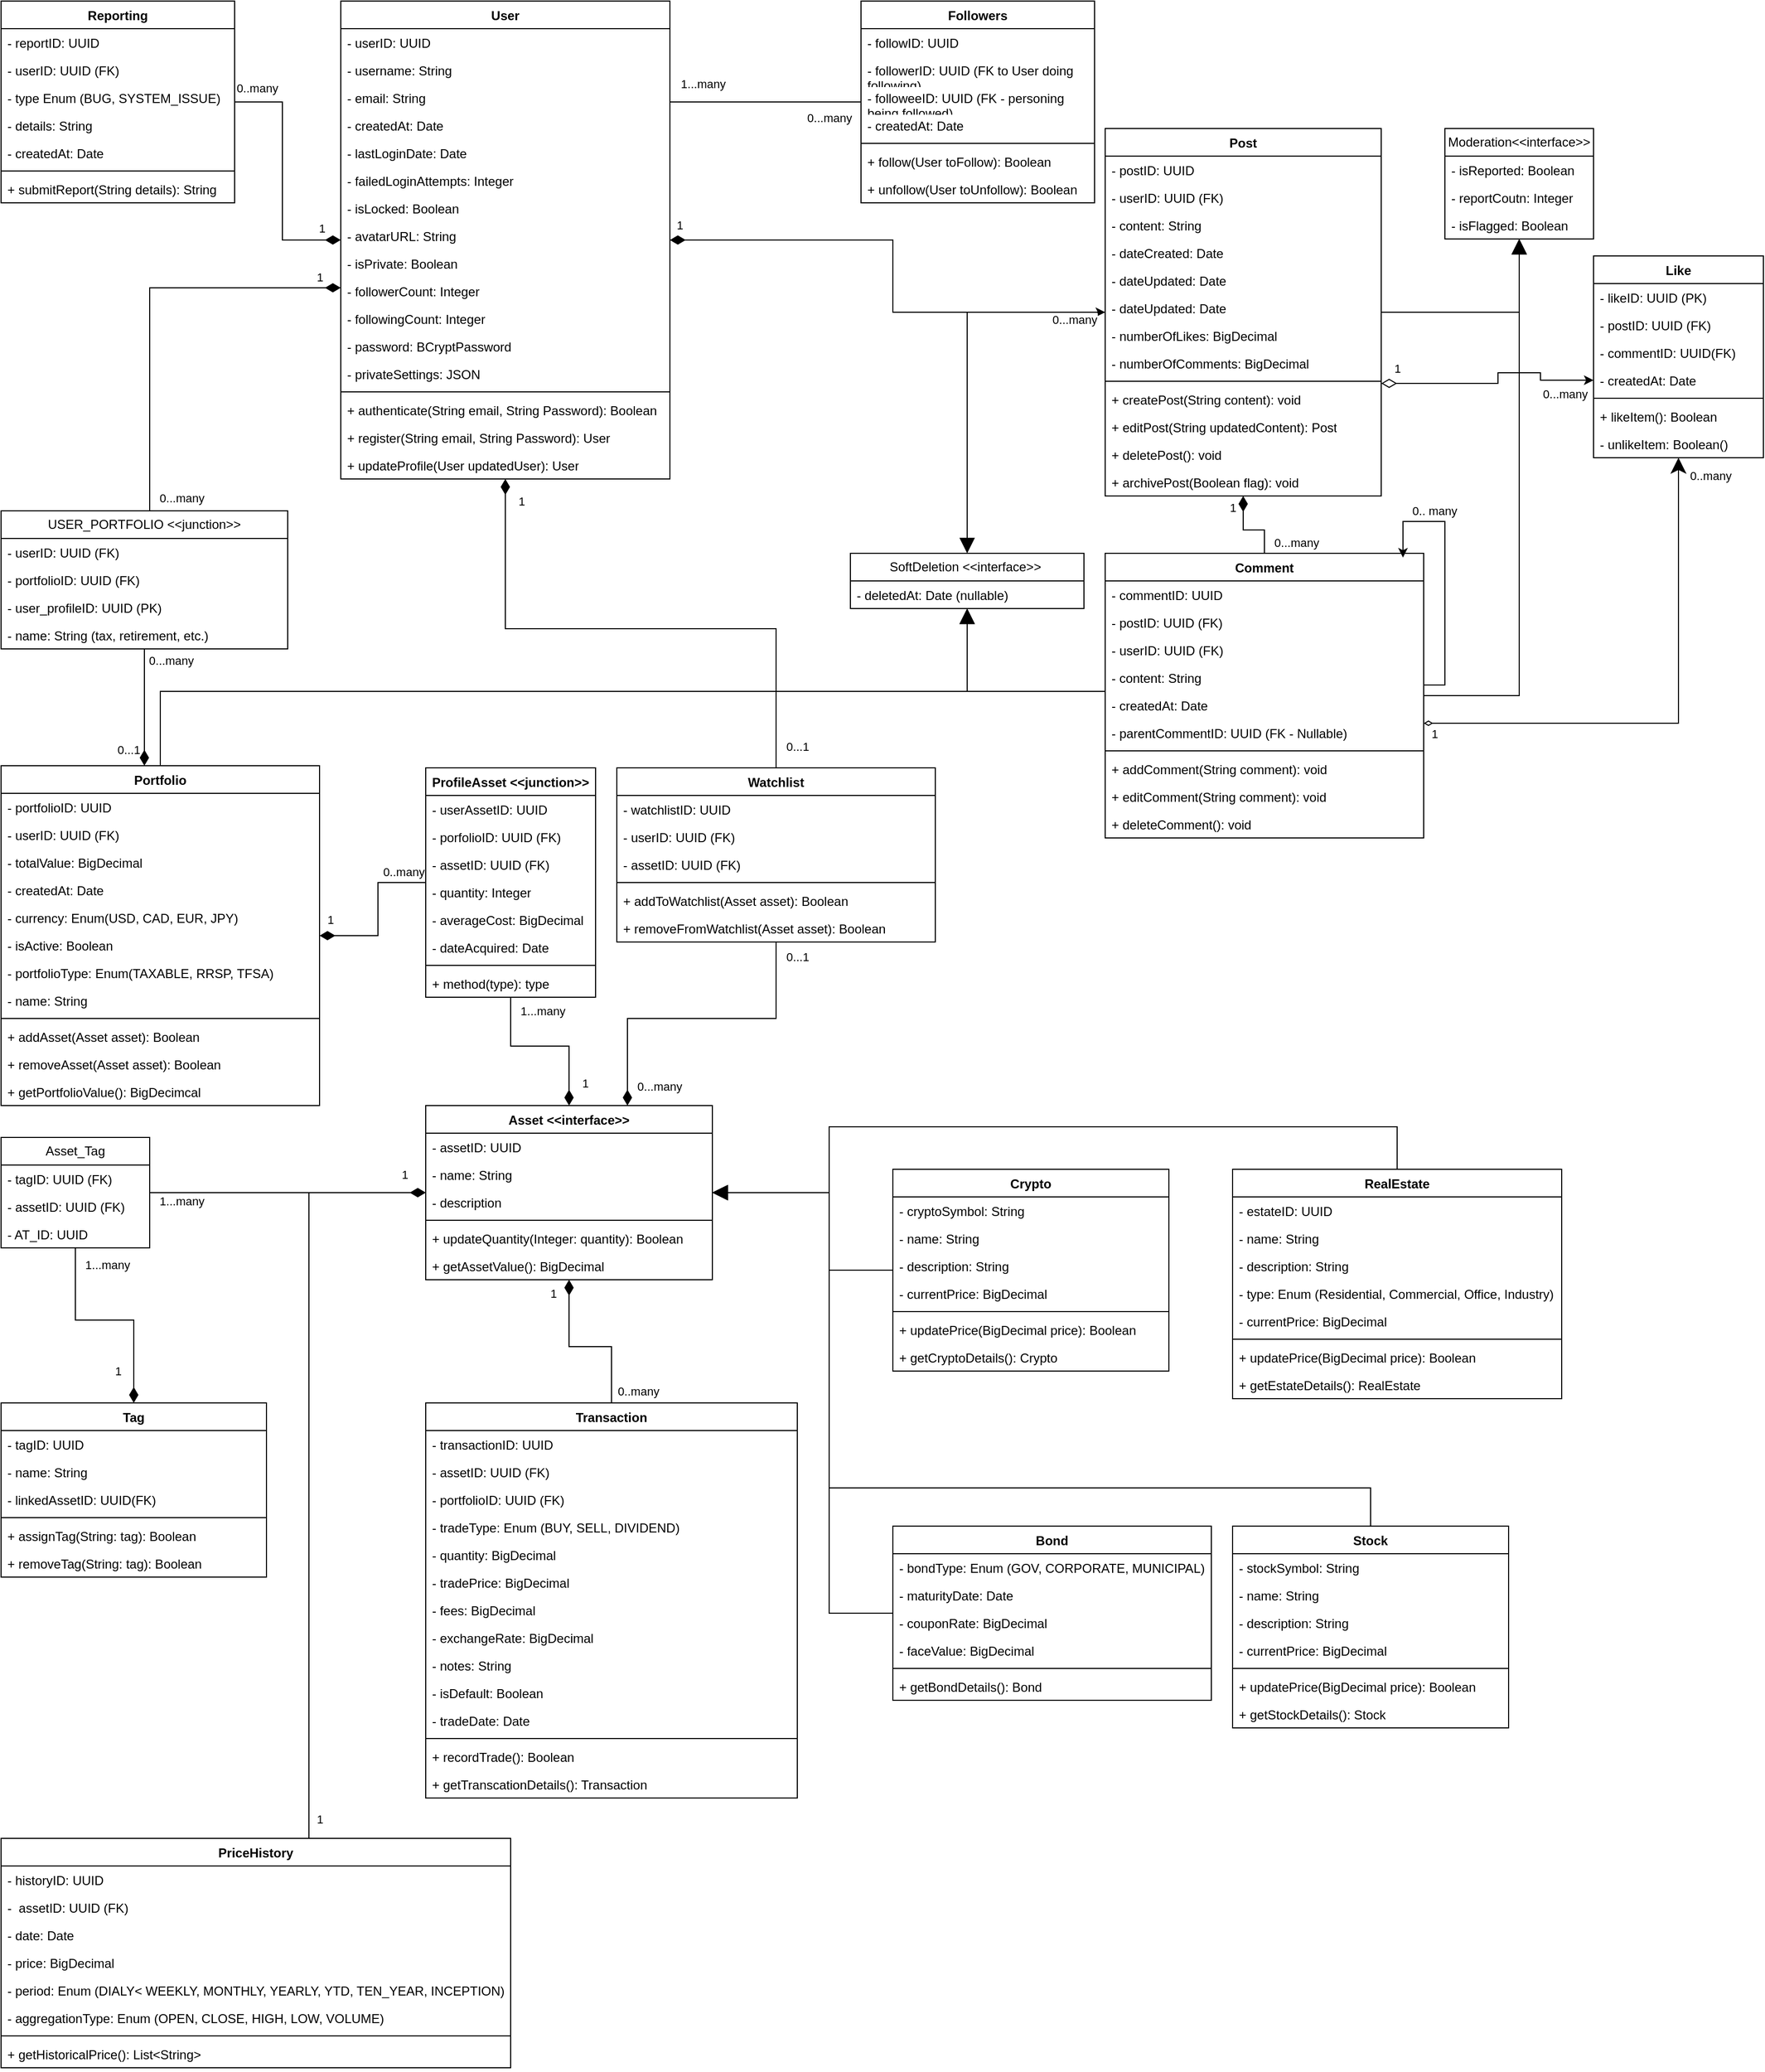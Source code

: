 <mxfile version="27.1.1">
  <diagram name="Page-1" id="xA2utUToeC0ERd6fN_F2">
    <mxGraphModel dx="3103" dy="1493" grid="1" gridSize="10" guides="1" tooltips="1" connect="1" arrows="1" fold="1" page="1" pageScale="1" pageWidth="850" pageHeight="1100" background="light-dark(#FFFFFF,#030202)" math="0" shadow="0">
      <root>
        <mxCell id="0" />
        <mxCell id="1" parent="0" />
        <mxCell id="ZjIyij9yRDA-BsAhXLXP-1" value="User" style="swimlane;fontStyle=1;align=center;verticalAlign=top;childLayout=stackLayout;horizontal=1;startSize=26;horizontalStack=0;resizeParent=1;resizeParentMax=0;resizeLast=0;collapsible=1;marginBottom=0;whiteSpace=wrap;html=1;labelBackgroundColor=none;" parent="1" vertex="1">
          <mxGeometry x="-520" width="310" height="450" as="geometry" />
        </mxCell>
        <mxCell id="ZjIyij9yRDA-BsAhXLXP-2" value="- userID: UUID" style="text;strokeColor=none;fillColor=none;align=left;verticalAlign=top;spacingLeft=4;spacingRight=4;overflow=hidden;rotatable=0;points=[[0,0.5],[1,0.5]];portConstraint=eastwest;whiteSpace=wrap;html=1;labelBackgroundColor=none;" parent="ZjIyij9yRDA-BsAhXLXP-1" vertex="1">
          <mxGeometry y="26" width="310" height="26" as="geometry" />
        </mxCell>
        <mxCell id="ZjIyij9yRDA-BsAhXLXP-9" value="- username: String" style="text;strokeColor=none;fillColor=none;align=left;verticalAlign=top;spacingLeft=4;spacingRight=4;overflow=hidden;rotatable=0;points=[[0,0.5],[1,0.5]];portConstraint=eastwest;whiteSpace=wrap;html=1;labelBackgroundColor=none;" parent="ZjIyij9yRDA-BsAhXLXP-1" vertex="1">
          <mxGeometry y="52" width="310" height="26" as="geometry" />
        </mxCell>
        <mxCell id="ZjIyij9yRDA-BsAhXLXP-8" value="- email: String" style="text;strokeColor=none;fillColor=none;align=left;verticalAlign=top;spacingLeft=4;spacingRight=4;overflow=hidden;rotatable=0;points=[[0,0.5],[1,0.5]];portConstraint=eastwest;whiteSpace=wrap;html=1;labelBackgroundColor=none;" parent="ZjIyij9yRDA-BsAhXLXP-1" vertex="1">
          <mxGeometry y="78" width="310" height="26" as="geometry" />
        </mxCell>
        <mxCell id="ZjIyij9yRDA-BsAhXLXP-10" value="- createdAt: Date" style="text;strokeColor=none;fillColor=none;align=left;verticalAlign=top;spacingLeft=4;spacingRight=4;overflow=hidden;rotatable=0;points=[[0,0.5],[1,0.5]];portConstraint=eastwest;whiteSpace=wrap;html=1;labelBackgroundColor=none;" parent="ZjIyij9yRDA-BsAhXLXP-1" vertex="1">
          <mxGeometry y="104" width="310" height="26" as="geometry" />
        </mxCell>
        <mxCell id="7IpRb4NhMMThOVN7fcV6-74" value="- lastLoginDate: Date" style="text;strokeColor=none;fillColor=none;align=left;verticalAlign=top;spacingLeft=4;spacingRight=4;overflow=hidden;rotatable=0;points=[[0,0.5],[1,0.5]];portConstraint=eastwest;whiteSpace=wrap;html=1;labelBackgroundColor=none;" vertex="1" parent="ZjIyij9yRDA-BsAhXLXP-1">
          <mxGeometry y="130" width="310" height="26" as="geometry" />
        </mxCell>
        <mxCell id="7IpRb4NhMMThOVN7fcV6-76" value="- failedLoginAttempts: Integer" style="text;strokeColor=none;fillColor=none;align=left;verticalAlign=top;spacingLeft=4;spacingRight=4;overflow=hidden;rotatable=0;points=[[0,0.5],[1,0.5]];portConstraint=eastwest;whiteSpace=wrap;html=1;labelBackgroundColor=none;" vertex="1" parent="ZjIyij9yRDA-BsAhXLXP-1">
          <mxGeometry y="156" width="310" height="26" as="geometry" />
        </mxCell>
        <mxCell id="7IpRb4NhMMThOVN7fcV6-75" value="- isLocked: Boolean" style="text;strokeColor=none;fillColor=none;align=left;verticalAlign=top;spacingLeft=4;spacingRight=4;overflow=hidden;rotatable=0;points=[[0,0.5],[1,0.5]];portConstraint=eastwest;whiteSpace=wrap;html=1;labelBackgroundColor=none;" vertex="1" parent="ZjIyij9yRDA-BsAhXLXP-1">
          <mxGeometry y="182" width="310" height="26" as="geometry" />
        </mxCell>
        <mxCell id="ZjIyij9yRDA-BsAhXLXP-11" value="- avatarURL: String" style="text;strokeColor=none;fillColor=none;align=left;verticalAlign=top;spacingLeft=4;spacingRight=4;overflow=hidden;rotatable=0;points=[[0,0.5],[1,0.5]];portConstraint=eastwest;whiteSpace=wrap;html=1;labelBackgroundColor=none;" parent="ZjIyij9yRDA-BsAhXLXP-1" vertex="1">
          <mxGeometry y="208" width="310" height="26" as="geometry" />
        </mxCell>
        <mxCell id="7IpRb4NhMMThOVN7fcV6-77" value="- isPrivate: Boolean" style="text;strokeColor=none;fillColor=none;align=left;verticalAlign=top;spacingLeft=4;spacingRight=4;overflow=hidden;rotatable=0;points=[[0,0.5],[1,0.5]];portConstraint=eastwest;whiteSpace=wrap;html=1;labelBackgroundColor=none;" vertex="1" parent="ZjIyij9yRDA-BsAhXLXP-1">
          <mxGeometry y="234" width="310" height="26" as="geometry" />
        </mxCell>
        <mxCell id="7IpRb4NhMMThOVN7fcV6-78" value="- followerCount: Integer" style="text;strokeColor=none;fillColor=none;align=left;verticalAlign=top;spacingLeft=4;spacingRight=4;overflow=hidden;rotatable=0;points=[[0,0.5],[1,0.5]];portConstraint=eastwest;whiteSpace=wrap;html=1;labelBackgroundColor=none;" vertex="1" parent="ZjIyij9yRDA-BsAhXLXP-1">
          <mxGeometry y="260" width="310" height="26" as="geometry" />
        </mxCell>
        <mxCell id="7IpRb4NhMMThOVN7fcV6-79" value="- followingCount: Integer" style="text;strokeColor=none;fillColor=none;align=left;verticalAlign=top;spacingLeft=4;spacingRight=4;overflow=hidden;rotatable=0;points=[[0,0.5],[1,0.5]];portConstraint=eastwest;whiteSpace=wrap;html=1;labelBackgroundColor=none;" vertex="1" parent="ZjIyij9yRDA-BsAhXLXP-1">
          <mxGeometry y="286" width="310" height="26" as="geometry" />
        </mxCell>
        <mxCell id="7IpRb4NhMMThOVN7fcV6-80" value="- password: BCryptPassword" style="text;strokeColor=none;fillColor=none;align=left;verticalAlign=top;spacingLeft=4;spacingRight=4;overflow=hidden;rotatable=0;points=[[0,0.5],[1,0.5]];portConstraint=eastwest;whiteSpace=wrap;html=1;labelBackgroundColor=none;" vertex="1" parent="ZjIyij9yRDA-BsAhXLXP-1">
          <mxGeometry y="312" width="310" height="26" as="geometry" />
        </mxCell>
        <mxCell id="7IpRb4NhMMThOVN7fcV6-207" value="- privateSettings: JSON" style="text;strokeColor=none;fillColor=none;align=left;verticalAlign=top;spacingLeft=4;spacingRight=4;overflow=hidden;rotatable=0;points=[[0,0.5],[1,0.5]];portConstraint=eastwest;whiteSpace=wrap;html=1;labelBackgroundColor=none;" vertex="1" parent="ZjIyij9yRDA-BsAhXLXP-1">
          <mxGeometry y="338" width="310" height="26" as="geometry" />
        </mxCell>
        <mxCell id="ZjIyij9yRDA-BsAhXLXP-3" value="" style="line;strokeWidth=1;fillColor=none;align=left;verticalAlign=middle;spacingTop=-1;spacingLeft=3;spacingRight=3;rotatable=0;labelPosition=right;points=[];portConstraint=eastwest;labelBackgroundColor=none;" parent="ZjIyij9yRDA-BsAhXLXP-1" vertex="1">
          <mxGeometry y="364" width="310" height="8" as="geometry" />
        </mxCell>
        <mxCell id="ZjIyij9yRDA-BsAhXLXP-4" value="+ authenticate(String email, String Password): Boolean" style="text;strokeColor=none;fillColor=none;align=left;verticalAlign=top;spacingLeft=4;spacingRight=4;overflow=hidden;rotatable=0;points=[[0,0.5],[1,0.5]];portConstraint=eastwest;whiteSpace=wrap;html=1;labelBackgroundColor=none;" parent="ZjIyij9yRDA-BsAhXLXP-1" vertex="1">
          <mxGeometry y="372" width="310" height="26" as="geometry" />
        </mxCell>
        <mxCell id="ZjIyij9yRDA-BsAhXLXP-13" value="+ register(String email, String Password): User" style="text;strokeColor=none;fillColor=none;align=left;verticalAlign=top;spacingLeft=4;spacingRight=4;overflow=hidden;rotatable=0;points=[[0,0.5],[1,0.5]];portConstraint=eastwest;whiteSpace=wrap;html=1;labelBackgroundColor=none;" parent="ZjIyij9yRDA-BsAhXLXP-1" vertex="1">
          <mxGeometry y="398" width="310" height="26" as="geometry" />
        </mxCell>
        <mxCell id="ZjIyij9yRDA-BsAhXLXP-14" value="+ updateProfile(User updatedUser): User" style="text;strokeColor=none;fillColor=none;align=left;verticalAlign=top;spacingLeft=4;spacingRight=4;overflow=hidden;rotatable=0;points=[[0,0.5],[1,0.5]];portConstraint=eastwest;whiteSpace=wrap;html=1;labelBackgroundColor=none;" parent="ZjIyij9yRDA-BsAhXLXP-1" vertex="1">
          <mxGeometry y="424" width="310" height="26" as="geometry" />
        </mxCell>
        <mxCell id="7IpRb4NhMMThOVN7fcV6-151" style="edgeStyle=orthogonalEdgeStyle;rounded=0;orthogonalLoop=1;jettySize=auto;html=1;endArrow=block;endFill=1;endSize=12;" edge="1" parent="1" source="ZjIyij9yRDA-BsAhXLXP-19" target="7IpRb4NhMMThOVN7fcV6-88">
          <mxGeometry relative="1" as="geometry">
            <Array as="points">
              <mxPoint x="-690" y="650" />
              <mxPoint x="70" y="650" />
            </Array>
          </mxGeometry>
        </mxCell>
        <mxCell id="ZjIyij9yRDA-BsAhXLXP-19" value="Portfolio" style="swimlane;fontStyle=1;align=center;verticalAlign=top;childLayout=stackLayout;horizontal=1;startSize=26;horizontalStack=0;resizeParent=1;resizeParentMax=0;resizeLast=0;collapsible=1;marginBottom=0;whiteSpace=wrap;html=1;labelBackgroundColor=none;" parent="1" vertex="1">
          <mxGeometry x="-840" y="720" width="300" height="320" as="geometry" />
        </mxCell>
        <mxCell id="ZjIyij9yRDA-BsAhXLXP-20" value="- portfolioID: UUID" style="text;strokeColor=none;fillColor=none;align=left;verticalAlign=top;spacingLeft=4;spacingRight=4;overflow=hidden;rotatable=0;points=[[0,0.5],[1,0.5]];portConstraint=eastwest;whiteSpace=wrap;html=1;labelBackgroundColor=none;" parent="ZjIyij9yRDA-BsAhXLXP-19" vertex="1">
          <mxGeometry y="26" width="300" height="26" as="geometry" />
        </mxCell>
        <mxCell id="ZjIyij9yRDA-BsAhXLXP-25" value="- userID: UUID (FK)" style="text;strokeColor=none;fillColor=none;align=left;verticalAlign=top;spacingLeft=4;spacingRight=4;overflow=hidden;rotatable=0;points=[[0,0.5],[1,0.5]];portConstraint=eastwest;whiteSpace=wrap;html=1;labelBackgroundColor=none;" parent="ZjIyij9yRDA-BsAhXLXP-19" vertex="1">
          <mxGeometry y="52" width="300" height="26" as="geometry" />
        </mxCell>
        <mxCell id="ZjIyij9yRDA-BsAhXLXP-24" value="- totalValue: BigDecimal" style="text;strokeColor=none;fillColor=none;align=left;verticalAlign=top;spacingLeft=4;spacingRight=4;overflow=hidden;rotatable=0;points=[[0,0.5],[1,0.5]];portConstraint=eastwest;whiteSpace=wrap;html=1;labelBackgroundColor=none;" parent="ZjIyij9yRDA-BsAhXLXP-19" vertex="1">
          <mxGeometry y="78" width="300" height="26" as="geometry" />
        </mxCell>
        <mxCell id="ZjIyij9yRDA-BsAhXLXP-23" value="- createdAt: Date" style="text;strokeColor=none;fillColor=none;align=left;verticalAlign=top;spacingLeft=4;spacingRight=4;overflow=hidden;rotatable=0;points=[[0,0.5],[1,0.5]];portConstraint=eastwest;whiteSpace=wrap;html=1;labelBackgroundColor=none;" parent="ZjIyij9yRDA-BsAhXLXP-19" vertex="1">
          <mxGeometry y="104" width="300" height="26" as="geometry" />
        </mxCell>
        <mxCell id="ZjIyij9yRDA-BsAhXLXP-26" value="- currency: Enum(USD, CAD, EUR, JPY)" style="text;strokeColor=none;fillColor=none;align=left;verticalAlign=top;spacingLeft=4;spacingRight=4;overflow=hidden;rotatable=0;points=[[0,0.5],[1,0.5]];portConstraint=eastwest;whiteSpace=wrap;html=1;labelBackgroundColor=none;" parent="ZjIyij9yRDA-BsAhXLXP-19" vertex="1">
          <mxGeometry y="130" width="300" height="26" as="geometry" />
        </mxCell>
        <mxCell id="7IpRb4NhMMThOVN7fcV6-64" value="- isActive: Boolean" style="text;strokeColor=none;fillColor=none;align=left;verticalAlign=top;spacingLeft=4;spacingRight=4;overflow=hidden;rotatable=0;points=[[0,0.5],[1,0.5]];portConstraint=eastwest;whiteSpace=wrap;html=1;labelBackgroundColor=none;" vertex="1" parent="ZjIyij9yRDA-BsAhXLXP-19">
          <mxGeometry y="156" width="300" height="26" as="geometry" />
        </mxCell>
        <mxCell id="7IpRb4NhMMThOVN7fcV6-65" value="- portfolioType: Enum(TAXABLE, RRSP, TFSA)" style="text;strokeColor=none;fillColor=none;align=left;verticalAlign=top;spacingLeft=4;spacingRight=4;overflow=hidden;rotatable=0;points=[[0,0.5],[1,0.5]];portConstraint=eastwest;whiteSpace=wrap;html=1;labelBackgroundColor=none;" vertex="1" parent="ZjIyij9yRDA-BsAhXLXP-19">
          <mxGeometry y="182" width="300" height="26" as="geometry" />
        </mxCell>
        <mxCell id="7IpRb4NhMMThOVN7fcV6-66" value="- name: String" style="text;strokeColor=none;fillColor=none;align=left;verticalAlign=top;spacingLeft=4;spacingRight=4;overflow=hidden;rotatable=0;points=[[0,0.5],[1,0.5]];portConstraint=eastwest;whiteSpace=wrap;html=1;labelBackgroundColor=none;" vertex="1" parent="ZjIyij9yRDA-BsAhXLXP-19">
          <mxGeometry y="208" width="300" height="26" as="geometry" />
        </mxCell>
        <mxCell id="ZjIyij9yRDA-BsAhXLXP-21" value="" style="line;strokeWidth=1;fillColor=none;align=left;verticalAlign=middle;spacingTop=-1;spacingLeft=3;spacingRight=3;rotatable=0;labelPosition=right;points=[];portConstraint=eastwest;labelBackgroundColor=none;" parent="ZjIyij9yRDA-BsAhXLXP-19" vertex="1">
          <mxGeometry y="234" width="300" height="8" as="geometry" />
        </mxCell>
        <mxCell id="ZjIyij9yRDA-BsAhXLXP-22" value="+ addAsset(Asset asset): Boolean" style="text;strokeColor=none;fillColor=none;align=left;verticalAlign=top;spacingLeft=4;spacingRight=4;overflow=hidden;rotatable=0;points=[[0,0.5],[1,0.5]];portConstraint=eastwest;whiteSpace=wrap;html=1;labelBackgroundColor=none;" parent="ZjIyij9yRDA-BsAhXLXP-19" vertex="1">
          <mxGeometry y="242" width="300" height="26" as="geometry" />
        </mxCell>
        <mxCell id="ZjIyij9yRDA-BsAhXLXP-27" value="+ removeAsset(Asset asset): Boolean" style="text;strokeColor=none;fillColor=none;align=left;verticalAlign=top;spacingLeft=4;spacingRight=4;overflow=hidden;rotatable=0;points=[[0,0.5],[1,0.5]];portConstraint=eastwest;whiteSpace=wrap;html=1;labelBackgroundColor=none;" parent="ZjIyij9yRDA-BsAhXLXP-19" vertex="1">
          <mxGeometry y="268" width="300" height="26" as="geometry" />
        </mxCell>
        <mxCell id="ZjIyij9yRDA-BsAhXLXP-28" value="+ getPortfolioValue(): BigDecimcal" style="text;strokeColor=none;fillColor=none;align=left;verticalAlign=top;spacingLeft=4;spacingRight=4;overflow=hidden;rotatable=0;points=[[0,0.5],[1,0.5]];portConstraint=eastwest;whiteSpace=wrap;html=1;labelBackgroundColor=none;" parent="ZjIyij9yRDA-BsAhXLXP-19" vertex="1">
          <mxGeometry y="294" width="300" height="26" as="geometry" />
        </mxCell>
        <mxCell id="ZjIyij9yRDA-BsAhXLXP-29" value="Asset &amp;lt;&amp;lt;interface&amp;gt;&amp;gt;" style="swimlane;fontStyle=1;align=center;verticalAlign=top;childLayout=stackLayout;horizontal=1;startSize=26;horizontalStack=0;resizeParent=1;resizeParentMax=0;resizeLast=0;collapsible=1;marginBottom=0;whiteSpace=wrap;html=1;labelBackgroundColor=none;" parent="1" vertex="1">
          <mxGeometry x="-440" y="1040" width="270" height="164" as="geometry" />
        </mxCell>
        <mxCell id="ZjIyij9yRDA-BsAhXLXP-30" value="- assetID: UUID" style="text;strokeColor=none;fillColor=none;align=left;verticalAlign=top;spacingLeft=4;spacingRight=4;overflow=hidden;rotatable=0;points=[[0,0.5],[1,0.5]];portConstraint=eastwest;whiteSpace=wrap;html=1;labelBackgroundColor=none;" parent="ZjIyij9yRDA-BsAhXLXP-29" vertex="1">
          <mxGeometry y="26" width="270" height="26" as="geometry" />
        </mxCell>
        <mxCell id="ZjIyij9yRDA-BsAhXLXP-34" value="- name: String" style="text;strokeColor=none;fillColor=none;align=left;verticalAlign=top;spacingLeft=4;spacingRight=4;overflow=hidden;rotatable=0;points=[[0,0.5],[1,0.5]];portConstraint=eastwest;whiteSpace=wrap;html=1;labelBackgroundColor=none;" parent="ZjIyij9yRDA-BsAhXLXP-29" vertex="1">
          <mxGeometry y="52" width="270" height="26" as="geometry" />
        </mxCell>
        <mxCell id="ZjIyij9yRDA-BsAhXLXP-36" value="- description" style="text;strokeColor=none;fillColor=none;align=left;verticalAlign=top;spacingLeft=4;spacingRight=4;overflow=hidden;rotatable=0;points=[[0,0.5],[1,0.5]];portConstraint=eastwest;whiteSpace=wrap;html=1;labelBackgroundColor=none;" parent="ZjIyij9yRDA-BsAhXLXP-29" vertex="1">
          <mxGeometry y="78" width="270" height="26" as="geometry" />
        </mxCell>
        <mxCell id="ZjIyij9yRDA-BsAhXLXP-31" value="" style="line;strokeWidth=1;fillColor=none;align=left;verticalAlign=middle;spacingTop=-1;spacingLeft=3;spacingRight=3;rotatable=0;labelPosition=right;points=[];portConstraint=eastwest;labelBackgroundColor=none;" parent="ZjIyij9yRDA-BsAhXLXP-29" vertex="1">
          <mxGeometry y="104" width="270" height="8" as="geometry" />
        </mxCell>
        <mxCell id="ZjIyij9yRDA-BsAhXLXP-32" value="+ updateQuantity(Integer: quantity): Boolean" style="text;strokeColor=none;fillColor=none;align=left;verticalAlign=top;spacingLeft=4;spacingRight=4;overflow=hidden;rotatable=0;points=[[0,0.5],[1,0.5]];portConstraint=eastwest;whiteSpace=wrap;html=1;labelBackgroundColor=none;" parent="ZjIyij9yRDA-BsAhXLXP-29" vertex="1">
          <mxGeometry y="112" width="270" height="26" as="geometry" />
        </mxCell>
        <mxCell id="ZjIyij9yRDA-BsAhXLXP-66" value="+ getAssetValue(): BigDecimal" style="text;strokeColor=none;fillColor=none;align=left;verticalAlign=top;spacingLeft=4;spacingRight=4;overflow=hidden;rotatable=0;points=[[0,0.5],[1,0.5]];portConstraint=eastwest;whiteSpace=wrap;html=1;labelBackgroundColor=none;" parent="ZjIyij9yRDA-BsAhXLXP-29" vertex="1">
          <mxGeometry y="138" width="270" height="26" as="geometry" />
        </mxCell>
        <mxCell id="7IpRb4NhMMThOVN7fcV6-153" style="edgeStyle=orthogonalEdgeStyle;rounded=0;orthogonalLoop=1;jettySize=auto;html=1;endArrow=block;endFill=1;endSize=12;" edge="1" parent="1" source="ZjIyij9yRDA-BsAhXLXP-37" target="7IpRb4NhMMThOVN7fcV6-88">
          <mxGeometry relative="1" as="geometry" />
        </mxCell>
        <mxCell id="7IpRb4NhMMThOVN7fcV6-154" style="edgeStyle=orthogonalEdgeStyle;rounded=0;orthogonalLoop=1;jettySize=auto;html=1;endArrow=block;endFill=1;endSize=12;" edge="1" parent="1" source="ZjIyij9yRDA-BsAhXLXP-37" target="7IpRb4NhMMThOVN7fcV6-82">
          <mxGeometry relative="1" as="geometry">
            <Array as="points">
              <mxPoint x="590" y="293" />
            </Array>
          </mxGeometry>
        </mxCell>
        <mxCell id="7IpRb4NhMMThOVN7fcV6-157" style="edgeStyle=orthogonalEdgeStyle;rounded=0;orthogonalLoop=1;jettySize=auto;html=1;endSize=12;endArrow=diamondThin;endFill=1;startArrow=classic;startFill=1;" edge="1" parent="1" source="ZjIyij9yRDA-BsAhXLXP-37" target="ZjIyij9yRDA-BsAhXLXP-1">
          <mxGeometry relative="1" as="geometry" />
        </mxCell>
        <mxCell id="7IpRb4NhMMThOVN7fcV6-158" value="1" style="edgeLabel;html=1;align=center;verticalAlign=middle;resizable=0;points=[];" vertex="1" connectable="0" parent="7IpRb4NhMMThOVN7fcV6-157">
          <mxGeometry x="0.908" y="-2" relative="1" as="geometry">
            <mxPoint x="-13" y="-12" as="offset" />
          </mxGeometry>
        </mxCell>
        <mxCell id="7IpRb4NhMMThOVN7fcV6-159" value="0...many" style="edgeLabel;html=1;align=center;verticalAlign=middle;resizable=0;points=[];" vertex="1" connectable="0" parent="7IpRb4NhMMThOVN7fcV6-157">
          <mxGeometry x="-0.864" relative="1" as="geometry">
            <mxPoint x="3" y="7" as="offset" />
          </mxGeometry>
        </mxCell>
        <mxCell id="ZjIyij9yRDA-BsAhXLXP-37" value="Post" style="swimlane;fontStyle=1;align=center;verticalAlign=top;childLayout=stackLayout;horizontal=1;startSize=26;horizontalStack=0;resizeParent=1;resizeParentMax=0;resizeLast=0;collapsible=1;marginBottom=0;whiteSpace=wrap;html=1;labelBackgroundColor=none;" parent="1" vertex="1">
          <mxGeometry x="200" y="120" width="260" height="346" as="geometry" />
        </mxCell>
        <mxCell id="ZjIyij9yRDA-BsAhXLXP-43" value="- postID: UUID" style="text;strokeColor=none;fillColor=none;align=left;verticalAlign=top;spacingLeft=4;spacingRight=4;overflow=hidden;rotatable=0;points=[[0,0.5],[1,0.5]];portConstraint=eastwest;whiteSpace=wrap;html=1;labelBackgroundColor=none;" parent="ZjIyij9yRDA-BsAhXLXP-37" vertex="1">
          <mxGeometry y="26" width="260" height="26" as="geometry" />
        </mxCell>
        <mxCell id="ZjIyij9yRDA-BsAhXLXP-42" value="- userID: UUID (FK)" style="text;strokeColor=none;fillColor=none;align=left;verticalAlign=top;spacingLeft=4;spacingRight=4;overflow=hidden;rotatable=0;points=[[0,0.5],[1,0.5]];portConstraint=eastwest;whiteSpace=wrap;html=1;labelBackgroundColor=none;" parent="ZjIyij9yRDA-BsAhXLXP-37" vertex="1">
          <mxGeometry y="52" width="260" height="26" as="geometry" />
        </mxCell>
        <mxCell id="ZjIyij9yRDA-BsAhXLXP-41" value="- content: String" style="text;strokeColor=none;fillColor=none;align=left;verticalAlign=top;spacingLeft=4;spacingRight=4;overflow=hidden;rotatable=0;points=[[0,0.5],[1,0.5]];portConstraint=eastwest;whiteSpace=wrap;html=1;labelBackgroundColor=none;" parent="ZjIyij9yRDA-BsAhXLXP-37" vertex="1">
          <mxGeometry y="78" width="260" height="26" as="geometry" />
        </mxCell>
        <mxCell id="ZjIyij9yRDA-BsAhXLXP-44" value="- dateCreated: Date" style="text;strokeColor=none;fillColor=none;align=left;verticalAlign=top;spacingLeft=4;spacingRight=4;overflow=hidden;rotatable=0;points=[[0,0.5],[1,0.5]];portConstraint=eastwest;whiteSpace=wrap;html=1;labelBackgroundColor=none;" parent="ZjIyij9yRDA-BsAhXLXP-37" vertex="1">
          <mxGeometry y="104" width="260" height="26" as="geometry" />
        </mxCell>
        <mxCell id="ZjIyij9yRDA-BsAhXLXP-38" value="- dateUpdated: Date" style="text;strokeColor=none;fillColor=none;align=left;verticalAlign=top;spacingLeft=4;spacingRight=4;overflow=hidden;rotatable=0;points=[[0,0.5],[1,0.5]];portConstraint=eastwest;whiteSpace=wrap;html=1;labelBackgroundColor=none;" parent="ZjIyij9yRDA-BsAhXLXP-37" vertex="1">
          <mxGeometry y="130" width="260" height="26" as="geometry" />
        </mxCell>
        <mxCell id="7IpRb4NhMMThOVN7fcV6-97" value="- dateUpdated: Date" style="text;strokeColor=none;fillColor=none;align=left;verticalAlign=top;spacingLeft=4;spacingRight=4;overflow=hidden;rotatable=0;points=[[0,0.5],[1,0.5]];portConstraint=eastwest;whiteSpace=wrap;html=1;labelBackgroundColor=none;" vertex="1" parent="ZjIyij9yRDA-BsAhXLXP-37">
          <mxGeometry y="156" width="260" height="26" as="geometry" />
        </mxCell>
        <mxCell id="ZjIyij9yRDA-BsAhXLXP-45" value="- numberOfLikes: BigDecimal" style="text;strokeColor=none;fillColor=none;align=left;verticalAlign=top;spacingLeft=4;spacingRight=4;overflow=hidden;rotatable=0;points=[[0,0.5],[1,0.5]];portConstraint=eastwest;whiteSpace=wrap;html=1;labelBackgroundColor=none;" parent="ZjIyij9yRDA-BsAhXLXP-37" vertex="1">
          <mxGeometry y="182" width="260" height="26" as="geometry" />
        </mxCell>
        <mxCell id="ZjIyij9yRDA-BsAhXLXP-46" value="- numberOfComments: BigDecimal" style="text;strokeColor=none;fillColor=none;align=left;verticalAlign=top;spacingLeft=4;spacingRight=4;overflow=hidden;rotatable=0;points=[[0,0.5],[1,0.5]];portConstraint=eastwest;whiteSpace=wrap;html=1;labelBackgroundColor=none;" parent="ZjIyij9yRDA-BsAhXLXP-37" vertex="1">
          <mxGeometry y="208" width="260" height="26" as="geometry" />
        </mxCell>
        <mxCell id="ZjIyij9yRDA-BsAhXLXP-39" value="" style="line;strokeWidth=1;fillColor=none;align=left;verticalAlign=middle;spacingTop=-1;spacingLeft=3;spacingRight=3;rotatable=0;labelPosition=right;points=[];portConstraint=eastwest;labelBackgroundColor=none;" parent="ZjIyij9yRDA-BsAhXLXP-37" vertex="1">
          <mxGeometry y="234" width="260" height="8" as="geometry" />
        </mxCell>
        <mxCell id="ZjIyij9yRDA-BsAhXLXP-40" value="+ createPost(String content): void" style="text;strokeColor=none;fillColor=none;align=left;verticalAlign=top;spacingLeft=4;spacingRight=4;overflow=hidden;rotatable=0;points=[[0,0.5],[1,0.5]];portConstraint=eastwest;whiteSpace=wrap;html=1;labelBackgroundColor=none;" parent="ZjIyij9yRDA-BsAhXLXP-37" vertex="1">
          <mxGeometry y="242" width="260" height="26" as="geometry" />
        </mxCell>
        <mxCell id="ZjIyij9yRDA-BsAhXLXP-47" value="+ editPost(String updatedContent): Post" style="text;strokeColor=none;fillColor=none;align=left;verticalAlign=top;spacingLeft=4;spacingRight=4;overflow=hidden;rotatable=0;points=[[0,0.5],[1,0.5]];portConstraint=eastwest;whiteSpace=wrap;html=1;labelBackgroundColor=none;" parent="ZjIyij9yRDA-BsAhXLXP-37" vertex="1">
          <mxGeometry y="268" width="260" height="26" as="geometry" />
        </mxCell>
        <mxCell id="ZjIyij9yRDA-BsAhXLXP-48" value="+ deletePost(): void" style="text;strokeColor=none;fillColor=none;align=left;verticalAlign=top;spacingLeft=4;spacingRight=4;overflow=hidden;rotatable=0;points=[[0,0.5],[1,0.5]];portConstraint=eastwest;whiteSpace=wrap;html=1;labelBackgroundColor=none;" parent="ZjIyij9yRDA-BsAhXLXP-37" vertex="1">
          <mxGeometry y="294" width="260" height="26" as="geometry" />
        </mxCell>
        <mxCell id="ZjIyij9yRDA-BsAhXLXP-49" value="+ archivePost(Boolean flag): void" style="text;strokeColor=none;fillColor=none;align=left;verticalAlign=top;spacingLeft=4;spacingRight=4;overflow=hidden;rotatable=0;points=[[0,0.5],[1,0.5]];portConstraint=eastwest;whiteSpace=wrap;html=1;labelBackgroundColor=none;" parent="ZjIyij9yRDA-BsAhXLXP-37" vertex="1">
          <mxGeometry y="320" width="260" height="26" as="geometry" />
        </mxCell>
        <mxCell id="7IpRb4NhMMThOVN7fcV6-116" style="edgeStyle=orthogonalEdgeStyle;rounded=0;orthogonalLoop=1;jettySize=auto;html=1;endArrow=diamondThin;endFill=1;endSize=12;" edge="1" parent="1" source="ZjIyij9yRDA-BsAhXLXP-50" target="ZjIyij9yRDA-BsAhXLXP-1">
          <mxGeometry relative="1" as="geometry" />
        </mxCell>
        <mxCell id="7IpRb4NhMMThOVN7fcV6-117" value="1" style="edgeLabel;html=1;align=center;verticalAlign=middle;resizable=0;points=[];" vertex="1" connectable="0" parent="7IpRb4NhMMThOVN7fcV6-116">
          <mxGeometry x="0.751" y="-1" relative="1" as="geometry">
            <mxPoint x="10" y="-12" as="offset" />
          </mxGeometry>
        </mxCell>
        <mxCell id="7IpRb4NhMMThOVN7fcV6-118" value="0..many" style="edgeLabel;html=1;align=center;verticalAlign=middle;resizable=0;points=[];" vertex="1" connectable="0" parent="7IpRb4NhMMThOVN7fcV6-116">
          <mxGeometry x="-0.917" y="-2" relative="1" as="geometry">
            <mxPoint x="11" y="-15" as="offset" />
          </mxGeometry>
        </mxCell>
        <mxCell id="ZjIyij9yRDA-BsAhXLXP-50" value="Reporting" style="swimlane;fontStyle=1;align=center;verticalAlign=top;childLayout=stackLayout;horizontal=1;startSize=26;horizontalStack=0;resizeParent=1;resizeParentMax=0;resizeLast=0;collapsible=1;marginBottom=0;whiteSpace=wrap;html=1;labelBackgroundColor=none;" parent="1" vertex="1">
          <mxGeometry x="-840" width="220" height="190" as="geometry" />
        </mxCell>
        <mxCell id="ZjIyij9yRDA-BsAhXLXP-51" value="- reportID: UUID" style="text;strokeColor=none;fillColor=none;align=left;verticalAlign=top;spacingLeft=4;spacingRight=4;overflow=hidden;rotatable=0;points=[[0,0.5],[1,0.5]];portConstraint=eastwest;whiteSpace=wrap;html=1;labelBackgroundColor=none;" parent="ZjIyij9yRDA-BsAhXLXP-50" vertex="1">
          <mxGeometry y="26" width="220" height="26" as="geometry" />
        </mxCell>
        <mxCell id="ZjIyij9yRDA-BsAhXLXP-54" value="- userID: UUID (FK)" style="text;strokeColor=none;fillColor=none;align=left;verticalAlign=top;spacingLeft=4;spacingRight=4;overflow=hidden;rotatable=0;points=[[0,0.5],[1,0.5]];portConstraint=eastwest;whiteSpace=wrap;html=1;labelBackgroundColor=none;" parent="ZjIyij9yRDA-BsAhXLXP-50" vertex="1">
          <mxGeometry y="52" width="220" height="26" as="geometry" />
        </mxCell>
        <mxCell id="ZjIyij9yRDA-BsAhXLXP-55" value="- type Enum (BUG, SYSTEM_ISSUE)" style="text;strokeColor=none;fillColor=none;align=left;verticalAlign=top;spacingLeft=4;spacingRight=4;overflow=hidden;rotatable=0;points=[[0,0.5],[1,0.5]];portConstraint=eastwest;whiteSpace=wrap;html=1;labelBackgroundColor=none;" parent="ZjIyij9yRDA-BsAhXLXP-50" vertex="1">
          <mxGeometry y="78" width="220" height="26" as="geometry" />
        </mxCell>
        <mxCell id="ZjIyij9yRDA-BsAhXLXP-56" value="- details: String" style="text;strokeColor=none;fillColor=none;align=left;verticalAlign=top;spacingLeft=4;spacingRight=4;overflow=hidden;rotatable=0;points=[[0,0.5],[1,0.5]];portConstraint=eastwest;whiteSpace=wrap;html=1;labelBackgroundColor=none;" parent="ZjIyij9yRDA-BsAhXLXP-50" vertex="1">
          <mxGeometry y="104" width="220" height="26" as="geometry" />
        </mxCell>
        <mxCell id="ZjIyij9yRDA-BsAhXLXP-57" value="- createdAt: Date" style="text;strokeColor=none;fillColor=none;align=left;verticalAlign=top;spacingLeft=4;spacingRight=4;overflow=hidden;rotatable=0;points=[[0,0.5],[1,0.5]];portConstraint=eastwest;whiteSpace=wrap;html=1;labelBackgroundColor=none;" parent="ZjIyij9yRDA-BsAhXLXP-50" vertex="1">
          <mxGeometry y="130" width="220" height="26" as="geometry" />
        </mxCell>
        <mxCell id="ZjIyij9yRDA-BsAhXLXP-52" value="" style="line;strokeWidth=1;fillColor=none;align=left;verticalAlign=middle;spacingTop=-1;spacingLeft=3;spacingRight=3;rotatable=0;labelPosition=right;points=[];portConstraint=eastwest;labelBackgroundColor=none;" parent="ZjIyij9yRDA-BsAhXLXP-50" vertex="1">
          <mxGeometry y="156" width="220" height="8" as="geometry" />
        </mxCell>
        <mxCell id="ZjIyij9yRDA-BsAhXLXP-53" value="+ submitReport(String details): String" style="text;strokeColor=none;fillColor=none;align=left;verticalAlign=top;spacingLeft=4;spacingRight=4;overflow=hidden;rotatable=0;points=[[0,0.5],[1,0.5]];portConstraint=eastwest;whiteSpace=wrap;html=1;labelBackgroundColor=none;" parent="ZjIyij9yRDA-BsAhXLXP-50" vertex="1">
          <mxGeometry y="164" width="220" height="26" as="geometry" />
        </mxCell>
        <mxCell id="7IpRb4NhMMThOVN7fcV6-142" style="edgeStyle=orthogonalEdgeStyle;rounded=0;orthogonalLoop=1;jettySize=auto;html=1;endSize=12;endArrow=block;endFill=1;" edge="1" parent="1" source="ZjIyij9yRDA-BsAhXLXP-58" target="ZjIyij9yRDA-BsAhXLXP-29">
          <mxGeometry relative="1" as="geometry">
            <Array as="points">
              <mxPoint x="450" y="1400" />
              <mxPoint x="-60" y="1400" />
              <mxPoint x="-60" y="1122" />
            </Array>
          </mxGeometry>
        </mxCell>
        <mxCell id="ZjIyij9yRDA-BsAhXLXP-58" value="Stock" style="swimlane;fontStyle=1;align=center;verticalAlign=top;childLayout=stackLayout;horizontal=1;startSize=26;horizontalStack=0;resizeParent=1;resizeParentMax=0;resizeLast=0;collapsible=1;marginBottom=0;whiteSpace=wrap;html=1;labelBackgroundColor=none;" parent="1" vertex="1">
          <mxGeometry x="320" y="1436" width="260" height="190" as="geometry" />
        </mxCell>
        <mxCell id="ZjIyij9yRDA-BsAhXLXP-59" value="- stockSymbol: String" style="text;strokeColor=none;fillColor=none;align=left;verticalAlign=top;spacingLeft=4;spacingRight=4;overflow=hidden;rotatable=0;points=[[0,0.5],[1,0.5]];portConstraint=eastwest;whiteSpace=wrap;html=1;labelBackgroundColor=none;" parent="ZjIyij9yRDA-BsAhXLXP-58" vertex="1">
          <mxGeometry y="26" width="260" height="26" as="geometry" />
        </mxCell>
        <mxCell id="ZjIyij9yRDA-BsAhXLXP-62" value="- name: String" style="text;strokeColor=none;fillColor=none;align=left;verticalAlign=top;spacingLeft=4;spacingRight=4;overflow=hidden;rotatable=0;points=[[0,0.5],[1,0.5]];portConstraint=eastwest;whiteSpace=wrap;html=1;labelBackgroundColor=none;" parent="ZjIyij9yRDA-BsAhXLXP-58" vertex="1">
          <mxGeometry y="52" width="260" height="26" as="geometry" />
        </mxCell>
        <mxCell id="ZjIyij9yRDA-BsAhXLXP-63" value="- description: String" style="text;strokeColor=none;fillColor=none;align=left;verticalAlign=top;spacingLeft=4;spacingRight=4;overflow=hidden;rotatable=0;points=[[0,0.5],[1,0.5]];portConstraint=eastwest;whiteSpace=wrap;html=1;labelBackgroundColor=none;" parent="ZjIyij9yRDA-BsAhXLXP-58" vertex="1">
          <mxGeometry y="78" width="260" height="26" as="geometry" />
        </mxCell>
        <mxCell id="ZjIyij9yRDA-BsAhXLXP-64" value="- currentPrice: BigDecimal" style="text;strokeColor=none;fillColor=none;align=left;verticalAlign=top;spacingLeft=4;spacingRight=4;overflow=hidden;rotatable=0;points=[[0,0.5],[1,0.5]];portConstraint=eastwest;whiteSpace=wrap;html=1;labelBackgroundColor=none;" parent="ZjIyij9yRDA-BsAhXLXP-58" vertex="1">
          <mxGeometry y="104" width="260" height="26" as="geometry" />
        </mxCell>
        <mxCell id="ZjIyij9yRDA-BsAhXLXP-60" value="" style="line;strokeWidth=1;fillColor=none;align=left;verticalAlign=middle;spacingTop=-1;spacingLeft=3;spacingRight=3;rotatable=0;labelPosition=right;points=[];portConstraint=eastwest;labelBackgroundColor=none;" parent="ZjIyij9yRDA-BsAhXLXP-58" vertex="1">
          <mxGeometry y="130" width="260" height="8" as="geometry" />
        </mxCell>
        <mxCell id="ZjIyij9yRDA-BsAhXLXP-61" value="+ updatePrice(BigDecimal price): Boolean" style="text;strokeColor=none;fillColor=none;align=left;verticalAlign=top;spacingLeft=4;spacingRight=4;overflow=hidden;rotatable=0;points=[[0,0.5],[1,0.5]];portConstraint=eastwest;whiteSpace=wrap;html=1;labelBackgroundColor=none;" parent="ZjIyij9yRDA-BsAhXLXP-58" vertex="1">
          <mxGeometry y="138" width="260" height="26" as="geometry" />
        </mxCell>
        <mxCell id="ZjIyij9yRDA-BsAhXLXP-65" value="+ getStockDetails(): Stock" style="text;strokeColor=none;fillColor=none;align=left;verticalAlign=top;spacingLeft=4;spacingRight=4;overflow=hidden;rotatable=0;points=[[0,0.5],[1,0.5]];portConstraint=eastwest;whiteSpace=wrap;html=1;labelBackgroundColor=none;" parent="ZjIyij9yRDA-BsAhXLXP-58" vertex="1">
          <mxGeometry y="164" width="260" height="26" as="geometry" />
        </mxCell>
        <mxCell id="7IpRb4NhMMThOVN7fcV6-143" style="edgeStyle=orthogonalEdgeStyle;rounded=0;orthogonalLoop=1;jettySize=auto;html=1;endSize=12;endArrow=diamondThin;endFill=1;" edge="1" parent="1" source="ZjIyij9yRDA-BsAhXLXP-71" target="ZjIyij9yRDA-BsAhXLXP-29">
          <mxGeometry relative="1" as="geometry">
            <Array as="points">
              <mxPoint x="-550" y="1122" />
            </Array>
          </mxGeometry>
        </mxCell>
        <mxCell id="7IpRb4NhMMThOVN7fcV6-144" value="1" style="edgeLabel;html=1;align=center;verticalAlign=middle;resizable=0;points=[];" vertex="1" connectable="0" parent="7IpRb4NhMMThOVN7fcV6-143">
          <mxGeometry x="-0.949" y="-1" relative="1" as="geometry">
            <mxPoint x="9" as="offset" />
          </mxGeometry>
        </mxCell>
        <mxCell id="ZjIyij9yRDA-BsAhXLXP-71" value="PriceHistory" style="swimlane;fontStyle=1;align=center;verticalAlign=top;childLayout=stackLayout;horizontal=1;startSize=26;horizontalStack=0;resizeParent=1;resizeParentMax=0;resizeLast=0;collapsible=1;marginBottom=0;whiteSpace=wrap;html=1;labelBackgroundColor=none;" parent="1" vertex="1">
          <mxGeometry x="-840" y="1730" width="480" height="216" as="geometry" />
        </mxCell>
        <mxCell id="ZjIyij9yRDA-BsAhXLXP-72" value="- historyID: UUID" style="text;strokeColor=none;fillColor=none;align=left;verticalAlign=top;spacingLeft=4;spacingRight=4;overflow=hidden;rotatable=0;points=[[0,0.5],[1,0.5]];portConstraint=eastwest;whiteSpace=wrap;html=1;labelBackgroundColor=none;" parent="ZjIyij9yRDA-BsAhXLXP-71" vertex="1">
          <mxGeometry y="26" width="480" height="26" as="geometry" />
        </mxCell>
        <mxCell id="ZjIyij9yRDA-BsAhXLXP-75" value="-&amp;nbsp; assetID: UUID (FK)" style="text;strokeColor=none;fillColor=none;align=left;verticalAlign=top;spacingLeft=4;spacingRight=4;overflow=hidden;rotatable=0;points=[[0,0.5],[1,0.5]];portConstraint=eastwest;whiteSpace=wrap;html=1;labelBackgroundColor=none;" parent="ZjIyij9yRDA-BsAhXLXP-71" vertex="1">
          <mxGeometry y="52" width="480" height="26" as="geometry" />
        </mxCell>
        <mxCell id="ZjIyij9yRDA-BsAhXLXP-76" value="- date: Date" style="text;strokeColor=none;fillColor=none;align=left;verticalAlign=top;spacingLeft=4;spacingRight=4;overflow=hidden;rotatable=0;points=[[0,0.5],[1,0.5]];portConstraint=eastwest;whiteSpace=wrap;html=1;labelBackgroundColor=none;" parent="ZjIyij9yRDA-BsAhXLXP-71" vertex="1">
          <mxGeometry y="78" width="480" height="26" as="geometry" />
        </mxCell>
        <mxCell id="ZjIyij9yRDA-BsAhXLXP-77" value="- price: BigDecimal" style="text;strokeColor=none;fillColor=none;align=left;verticalAlign=top;spacingLeft=4;spacingRight=4;overflow=hidden;rotatable=0;points=[[0,0.5],[1,0.5]];portConstraint=eastwest;whiteSpace=wrap;html=1;labelBackgroundColor=none;" parent="ZjIyij9yRDA-BsAhXLXP-71" vertex="1">
          <mxGeometry y="104" width="480" height="26" as="geometry" />
        </mxCell>
        <mxCell id="7IpRb4NhMMThOVN7fcV6-49" value="- period: Enum (DIALY&amp;lt; WEEKLY, MONTHLY, YEARLY, YTD, TEN_YEAR, INCEPTION)" style="text;strokeColor=none;fillColor=none;align=left;verticalAlign=top;spacingLeft=4;spacingRight=4;overflow=hidden;rotatable=0;points=[[0,0.5],[1,0.5]];portConstraint=eastwest;whiteSpace=wrap;html=1;labelBackgroundColor=none;" vertex="1" parent="ZjIyij9yRDA-BsAhXLXP-71">
          <mxGeometry y="130" width="480" height="26" as="geometry" />
        </mxCell>
        <mxCell id="7IpRb4NhMMThOVN7fcV6-50" value="- aggregationType: Enum (OPEN, CLOSE, HIGH, LOW, VOLUME)" style="text;strokeColor=none;fillColor=none;align=left;verticalAlign=top;spacingLeft=4;spacingRight=4;overflow=hidden;rotatable=0;points=[[0,0.5],[1,0.5]];portConstraint=eastwest;whiteSpace=wrap;html=1;labelBackgroundColor=none;" vertex="1" parent="ZjIyij9yRDA-BsAhXLXP-71">
          <mxGeometry y="156" width="480" height="26" as="geometry" />
        </mxCell>
        <mxCell id="ZjIyij9yRDA-BsAhXLXP-73" value="" style="line;strokeWidth=1;fillColor=none;align=left;verticalAlign=middle;spacingTop=-1;spacingLeft=3;spacingRight=3;rotatable=0;labelPosition=right;points=[];portConstraint=eastwest;labelBackgroundColor=none;" parent="ZjIyij9yRDA-BsAhXLXP-71" vertex="1">
          <mxGeometry y="182" width="480" height="8" as="geometry" />
        </mxCell>
        <mxCell id="ZjIyij9yRDA-BsAhXLXP-74" value="+ getHistoricalPrice(): List&amp;lt;String&amp;gt;" style="text;strokeColor=none;fillColor=none;align=left;verticalAlign=top;spacingLeft=4;spacingRight=4;overflow=hidden;rotatable=0;points=[[0,0.5],[1,0.5]];portConstraint=eastwest;whiteSpace=wrap;html=1;labelBackgroundColor=none;" parent="ZjIyij9yRDA-BsAhXLXP-71" vertex="1">
          <mxGeometry y="190" width="480" height="26" as="geometry" />
        </mxCell>
        <mxCell id="7IpRb4NhMMThOVN7fcV6-125" style="edgeStyle=orthogonalEdgeStyle;rounded=0;orthogonalLoop=1;jettySize=auto;html=1;endArrow=diamondThin;endFill=1;endSize=12;" edge="1" parent="1" source="ZjIyij9yRDA-BsAhXLXP-78" target="ZjIyij9yRDA-BsAhXLXP-29">
          <mxGeometry relative="1" as="geometry" />
        </mxCell>
        <mxCell id="7IpRb4NhMMThOVN7fcV6-149" value="1" style="edgeLabel;html=1;align=center;verticalAlign=middle;resizable=0;points=[];" vertex="1" connectable="0" parent="7IpRb4NhMMThOVN7fcV6-125">
          <mxGeometry x="0.781" y="-4" relative="1" as="geometry">
            <mxPoint x="-19" y="-4" as="offset" />
          </mxGeometry>
        </mxCell>
        <mxCell id="7IpRb4NhMMThOVN7fcV6-150" value="0..many" style="edgeLabel;html=1;align=center;verticalAlign=middle;resizable=0;points=[];" vertex="1" connectable="0" parent="7IpRb4NhMMThOVN7fcV6-125">
          <mxGeometry x="-0.861" y="-2" relative="1" as="geometry">
            <mxPoint x="23" as="offset" />
          </mxGeometry>
        </mxCell>
        <mxCell id="ZjIyij9yRDA-BsAhXLXP-78" value="Transaction" style="swimlane;fontStyle=1;align=center;verticalAlign=top;childLayout=stackLayout;horizontal=1;startSize=26;horizontalStack=0;resizeParent=1;resizeParentMax=0;resizeLast=0;collapsible=1;marginBottom=0;whiteSpace=wrap;html=1;labelBackgroundColor=none;" parent="1" vertex="1">
          <mxGeometry x="-440" y="1320" width="350" height="372" as="geometry" />
        </mxCell>
        <mxCell id="ZjIyij9yRDA-BsAhXLXP-79" value="- transactionID: UUID" style="text;strokeColor=none;fillColor=none;align=left;verticalAlign=top;spacingLeft=4;spacingRight=4;overflow=hidden;rotatable=0;points=[[0,0.5],[1,0.5]];portConstraint=eastwest;whiteSpace=wrap;html=1;labelBackgroundColor=none;" parent="ZjIyij9yRDA-BsAhXLXP-78" vertex="1">
          <mxGeometry y="26" width="350" height="26" as="geometry" />
        </mxCell>
        <mxCell id="ZjIyij9yRDA-BsAhXLXP-82" value="- assetID: UUID (FK)" style="text;strokeColor=none;fillColor=none;align=left;verticalAlign=top;spacingLeft=4;spacingRight=4;overflow=hidden;rotatable=0;points=[[0,0.5],[1,0.5]];portConstraint=eastwest;whiteSpace=wrap;html=1;labelBackgroundColor=none;" parent="ZjIyij9yRDA-BsAhXLXP-78" vertex="1">
          <mxGeometry y="52" width="350" height="26" as="geometry" />
        </mxCell>
        <mxCell id="7IpRb4NhMMThOVN7fcV6-211" value="- portfolioID: UUID (FK)" style="text;strokeColor=none;fillColor=none;align=left;verticalAlign=top;spacingLeft=4;spacingRight=4;overflow=hidden;rotatable=0;points=[[0,0.5],[1,0.5]];portConstraint=eastwest;whiteSpace=wrap;html=1;labelBackgroundColor=none;" vertex="1" parent="ZjIyij9yRDA-BsAhXLXP-78">
          <mxGeometry y="78" width="350" height="26" as="geometry" />
        </mxCell>
        <mxCell id="ZjIyij9yRDA-BsAhXLXP-83" value="- tradeType: Enum (BUY, SELL, DIVIDEND)" style="text;strokeColor=none;fillColor=none;align=left;verticalAlign=top;spacingLeft=4;spacingRight=4;overflow=hidden;rotatable=0;points=[[0,0.5],[1,0.5]];portConstraint=eastwest;whiteSpace=wrap;html=1;labelBackgroundColor=none;" parent="ZjIyij9yRDA-BsAhXLXP-78" vertex="1">
          <mxGeometry y="104" width="350" height="26" as="geometry" />
        </mxCell>
        <mxCell id="ZjIyij9yRDA-BsAhXLXP-85" value="- quantity: BigDecimal&lt;div&gt;&lt;br&gt;&lt;/div&gt;" style="text;strokeColor=none;fillColor=none;align=left;verticalAlign=top;spacingLeft=4;spacingRight=4;overflow=hidden;rotatable=0;points=[[0,0.5],[1,0.5]];portConstraint=eastwest;whiteSpace=wrap;html=1;labelBackgroundColor=none;" parent="ZjIyij9yRDA-BsAhXLXP-78" vertex="1">
          <mxGeometry y="130" width="350" height="26" as="geometry" />
        </mxCell>
        <mxCell id="ZjIyij9yRDA-BsAhXLXP-86" value="- tradePrice: BigDecimal" style="text;strokeColor=none;fillColor=none;align=left;verticalAlign=top;spacingLeft=4;spacingRight=4;overflow=hidden;rotatable=0;points=[[0,0.5],[1,0.5]];portConstraint=eastwest;whiteSpace=wrap;html=1;labelBackgroundColor=none;" parent="ZjIyij9yRDA-BsAhXLXP-78" vertex="1">
          <mxGeometry y="156" width="350" height="26" as="geometry" />
        </mxCell>
        <mxCell id="7IpRb4NhMMThOVN7fcV6-53" value="- fees: BigDecimal" style="text;strokeColor=none;fillColor=none;align=left;verticalAlign=top;spacingLeft=4;spacingRight=4;overflow=hidden;rotatable=0;points=[[0,0.5],[1,0.5]];portConstraint=eastwest;whiteSpace=wrap;html=1;labelBackgroundColor=none;" vertex="1" parent="ZjIyij9yRDA-BsAhXLXP-78">
          <mxGeometry y="182" width="350" height="26" as="geometry" />
        </mxCell>
        <mxCell id="7IpRb4NhMMThOVN7fcV6-52" value="- exchangeRate: BigDecimal" style="text;strokeColor=none;fillColor=none;align=left;verticalAlign=top;spacingLeft=4;spacingRight=4;overflow=hidden;rotatable=0;points=[[0,0.5],[1,0.5]];portConstraint=eastwest;whiteSpace=wrap;html=1;labelBackgroundColor=none;" vertex="1" parent="ZjIyij9yRDA-BsAhXLXP-78">
          <mxGeometry y="208" width="350" height="26" as="geometry" />
        </mxCell>
        <mxCell id="7IpRb4NhMMThOVN7fcV6-54" value="- notes: String" style="text;strokeColor=none;fillColor=none;align=left;verticalAlign=top;spacingLeft=4;spacingRight=4;overflow=hidden;rotatable=0;points=[[0,0.5],[1,0.5]];portConstraint=eastwest;whiteSpace=wrap;html=1;labelBackgroundColor=none;" vertex="1" parent="ZjIyij9yRDA-BsAhXLXP-78">
          <mxGeometry y="234" width="350" height="26" as="geometry" />
        </mxCell>
        <mxCell id="7IpRb4NhMMThOVN7fcV6-212" value="- isDefault: Boolean" style="text;strokeColor=none;fillColor=none;align=left;verticalAlign=top;spacingLeft=4;spacingRight=4;overflow=hidden;rotatable=0;points=[[0,0.5],[1,0.5]];portConstraint=eastwest;whiteSpace=wrap;html=1;labelBackgroundColor=none;" vertex="1" parent="ZjIyij9yRDA-BsAhXLXP-78">
          <mxGeometry y="260" width="350" height="26" as="geometry" />
        </mxCell>
        <mxCell id="ZjIyij9yRDA-BsAhXLXP-87" value="- tradeDate: Date" style="text;strokeColor=none;fillColor=none;align=left;verticalAlign=top;spacingLeft=4;spacingRight=4;overflow=hidden;rotatable=0;points=[[0,0.5],[1,0.5]];portConstraint=eastwest;whiteSpace=wrap;html=1;labelBackgroundColor=none;" parent="ZjIyij9yRDA-BsAhXLXP-78" vertex="1">
          <mxGeometry y="286" width="350" height="26" as="geometry" />
        </mxCell>
        <mxCell id="ZjIyij9yRDA-BsAhXLXP-80" value="" style="line;strokeWidth=1;fillColor=none;align=left;verticalAlign=middle;spacingTop=-1;spacingLeft=3;spacingRight=3;rotatable=0;labelPosition=right;points=[];portConstraint=eastwest;labelBackgroundColor=none;" parent="ZjIyij9yRDA-BsAhXLXP-78" vertex="1">
          <mxGeometry y="312" width="350" height="8" as="geometry" />
        </mxCell>
        <mxCell id="ZjIyij9yRDA-BsAhXLXP-81" value="+ recordTrade(): Boolean" style="text;strokeColor=none;fillColor=none;align=left;verticalAlign=top;spacingLeft=4;spacingRight=4;overflow=hidden;rotatable=0;points=[[0,0.5],[1,0.5]];portConstraint=eastwest;whiteSpace=wrap;html=1;labelBackgroundColor=none;" parent="ZjIyij9yRDA-BsAhXLXP-78" vertex="1">
          <mxGeometry y="320" width="350" height="26" as="geometry" />
        </mxCell>
        <mxCell id="ZjIyij9yRDA-BsAhXLXP-88" value="+ getTranscationDetails(): Transaction" style="text;strokeColor=none;fillColor=none;align=left;verticalAlign=top;spacingLeft=4;spacingRight=4;overflow=hidden;rotatable=0;points=[[0,0.5],[1,0.5]];portConstraint=eastwest;whiteSpace=wrap;html=1;labelBackgroundColor=none;" parent="ZjIyij9yRDA-BsAhXLXP-78" vertex="1">
          <mxGeometry y="346" width="350" height="26" as="geometry" />
        </mxCell>
        <mxCell id="ZjIyij9yRDA-BsAhXLXP-89" value="Tag" style="swimlane;fontStyle=1;align=center;verticalAlign=top;childLayout=stackLayout;horizontal=1;startSize=26;horizontalStack=0;resizeParent=1;resizeParentMax=0;resizeLast=0;collapsible=1;marginBottom=0;whiteSpace=wrap;html=1;labelBackgroundColor=none;" parent="1" vertex="1">
          <mxGeometry x="-840" y="1320" width="250" height="164" as="geometry" />
        </mxCell>
        <mxCell id="ZjIyij9yRDA-BsAhXLXP-90" value="- tagID: UUID" style="text;strokeColor=none;fillColor=none;align=left;verticalAlign=top;spacingLeft=4;spacingRight=4;overflow=hidden;rotatable=0;points=[[0,0.5],[1,0.5]];portConstraint=eastwest;whiteSpace=wrap;html=1;labelBackgroundColor=none;" parent="ZjIyij9yRDA-BsAhXLXP-89" vertex="1">
          <mxGeometry y="26" width="250" height="26" as="geometry" />
        </mxCell>
        <mxCell id="ZjIyij9yRDA-BsAhXLXP-94" value="- name: String" style="text;strokeColor=none;fillColor=none;align=left;verticalAlign=top;spacingLeft=4;spacingRight=4;overflow=hidden;rotatable=0;points=[[0,0.5],[1,0.5]];portConstraint=eastwest;whiteSpace=wrap;html=1;labelBackgroundColor=none;" parent="ZjIyij9yRDA-BsAhXLXP-89" vertex="1">
          <mxGeometry y="52" width="250" height="26" as="geometry" />
        </mxCell>
        <mxCell id="ZjIyij9yRDA-BsAhXLXP-95" value="- linkedAssetID: UUID(FK)" style="text;strokeColor=none;fillColor=none;align=left;verticalAlign=top;spacingLeft=4;spacingRight=4;overflow=hidden;rotatable=0;points=[[0,0.5],[1,0.5]];portConstraint=eastwest;whiteSpace=wrap;html=1;labelBackgroundColor=none;" parent="ZjIyij9yRDA-BsAhXLXP-89" vertex="1">
          <mxGeometry y="78" width="250" height="26" as="geometry" />
        </mxCell>
        <mxCell id="ZjIyij9yRDA-BsAhXLXP-91" value="" style="line;strokeWidth=1;fillColor=none;align=left;verticalAlign=middle;spacingTop=-1;spacingLeft=3;spacingRight=3;rotatable=0;labelPosition=right;points=[];portConstraint=eastwest;labelBackgroundColor=none;" parent="ZjIyij9yRDA-BsAhXLXP-89" vertex="1">
          <mxGeometry y="104" width="250" height="8" as="geometry" />
        </mxCell>
        <mxCell id="ZjIyij9yRDA-BsAhXLXP-92" value="+ assignTag(String: tag): Boolean" style="text;strokeColor=none;fillColor=none;align=left;verticalAlign=top;spacingLeft=4;spacingRight=4;overflow=hidden;rotatable=0;points=[[0,0.5],[1,0.5]];portConstraint=eastwest;whiteSpace=wrap;html=1;labelBackgroundColor=none;" parent="ZjIyij9yRDA-BsAhXLXP-89" vertex="1">
          <mxGeometry y="112" width="250" height="26" as="geometry" />
        </mxCell>
        <mxCell id="ZjIyij9yRDA-BsAhXLXP-97" value="+ removeTag(String: tag): Boolean" style="text;strokeColor=none;fillColor=none;align=left;verticalAlign=top;spacingLeft=4;spacingRight=4;overflow=hidden;rotatable=0;points=[[0,0.5],[1,0.5]];portConstraint=eastwest;whiteSpace=wrap;html=1;labelBackgroundColor=none;" parent="ZjIyij9yRDA-BsAhXLXP-89" vertex="1">
          <mxGeometry y="138" width="250" height="26" as="geometry" />
        </mxCell>
        <mxCell id="7IpRb4NhMMThOVN7fcV6-128" style="edgeStyle=orthogonalEdgeStyle;rounded=0;orthogonalLoop=1;jettySize=auto;html=1;endArrow=diamondThin;endFill=1;endSize=12;" edge="1" parent="1" source="ZjIyij9yRDA-BsAhXLXP-102" target="ZjIyij9yRDA-BsAhXLXP-29">
          <mxGeometry relative="1" as="geometry" />
        </mxCell>
        <mxCell id="7IpRb4NhMMThOVN7fcV6-145" value="1" style="edgeLabel;html=1;align=center;verticalAlign=middle;resizable=0;points=[];" vertex="1" connectable="0" parent="7IpRb4NhMMThOVN7fcV6-128">
          <mxGeometry x="0.844" y="2" relative="1" as="geometry">
            <mxPoint y="-15" as="offset" />
          </mxGeometry>
        </mxCell>
        <mxCell id="7IpRb4NhMMThOVN7fcV6-146" value="1...many" style="edgeLabel;html=1;align=center;verticalAlign=middle;resizable=0;points=[];" vertex="1" connectable="0" parent="7IpRb4NhMMThOVN7fcV6-128">
          <mxGeometry x="-0.907" y="1" relative="1" as="geometry">
            <mxPoint x="18" y="9" as="offset" />
          </mxGeometry>
        </mxCell>
        <mxCell id="7IpRb4NhMMThOVN7fcV6-129" style="edgeStyle=orthogonalEdgeStyle;rounded=0;orthogonalLoop=1;jettySize=auto;html=1;endArrow=diamondThin;endFill=1;endSize=12;" edge="1" parent="1" source="ZjIyij9yRDA-BsAhXLXP-102" target="ZjIyij9yRDA-BsAhXLXP-89">
          <mxGeometry relative="1" as="geometry" />
        </mxCell>
        <mxCell id="7IpRb4NhMMThOVN7fcV6-147" value="1" style="edgeLabel;html=1;align=center;verticalAlign=middle;resizable=0;points=[];" vertex="1" connectable="0" parent="7IpRb4NhMMThOVN7fcV6-129">
          <mxGeometry x="0.747" y="1" relative="1" as="geometry">
            <mxPoint x="-16" y="-5" as="offset" />
          </mxGeometry>
        </mxCell>
        <mxCell id="7IpRb4NhMMThOVN7fcV6-148" value="1...many" style="edgeLabel;html=1;align=center;verticalAlign=middle;resizable=0;points=[];" vertex="1" connectable="0" parent="7IpRb4NhMMThOVN7fcV6-129">
          <mxGeometry x="-0.848" y="1" relative="1" as="geometry">
            <mxPoint x="29" as="offset" />
          </mxGeometry>
        </mxCell>
        <mxCell id="ZjIyij9yRDA-BsAhXLXP-102" value="Asset_Tag" style="swimlane;fontStyle=0;childLayout=stackLayout;horizontal=1;startSize=26;fillColor=none;horizontalStack=0;resizeParent=1;resizeParentMax=0;resizeLast=0;collapsible=1;marginBottom=0;whiteSpace=wrap;html=1;labelBackgroundColor=none;" parent="1" vertex="1">
          <mxGeometry x="-840" y="1070" width="140" height="104" as="geometry" />
        </mxCell>
        <mxCell id="ZjIyij9yRDA-BsAhXLXP-103" value="- tagID: UUID (FK)" style="text;strokeColor=none;fillColor=none;align=left;verticalAlign=top;spacingLeft=4;spacingRight=4;overflow=hidden;rotatable=0;points=[[0,0.5],[1,0.5]];portConstraint=eastwest;whiteSpace=wrap;html=1;labelBackgroundColor=none;" parent="ZjIyij9yRDA-BsAhXLXP-102" vertex="1">
          <mxGeometry y="26" width="140" height="26" as="geometry" />
        </mxCell>
        <mxCell id="ZjIyij9yRDA-BsAhXLXP-104" value="- assetID: UUID (FK)" style="text;strokeColor=none;fillColor=none;align=left;verticalAlign=top;spacingLeft=4;spacingRight=4;overflow=hidden;rotatable=0;points=[[0,0.5],[1,0.5]];portConstraint=eastwest;whiteSpace=wrap;html=1;labelBackgroundColor=none;" parent="ZjIyij9yRDA-BsAhXLXP-102" vertex="1">
          <mxGeometry y="52" width="140" height="26" as="geometry" />
        </mxCell>
        <mxCell id="ZjIyij9yRDA-BsAhXLXP-105" value="- AT_ID: UUID" style="text;strokeColor=none;fillColor=none;align=left;verticalAlign=top;spacingLeft=4;spacingRight=4;overflow=hidden;rotatable=0;points=[[0,0.5],[1,0.5]];portConstraint=eastwest;whiteSpace=wrap;html=1;labelBackgroundColor=none;" parent="ZjIyij9yRDA-BsAhXLXP-102" vertex="1">
          <mxGeometry y="78" width="140" height="26" as="geometry" />
        </mxCell>
        <mxCell id="7IpRb4NhMMThOVN7fcV6-123" style="edgeStyle=orthogonalEdgeStyle;rounded=0;orthogonalLoop=1;jettySize=auto;html=1;endArrow=diamondThin;endFill=1;endSize=12;" edge="1" parent="1" source="ZjIyij9yRDA-BsAhXLXP-124" target="ZjIyij9yRDA-BsAhXLXP-1">
          <mxGeometry relative="1" as="geometry" />
        </mxCell>
        <mxCell id="7IpRb4NhMMThOVN7fcV6-209" value="0...1" style="edgeLabel;html=1;align=center;verticalAlign=middle;resizable=0;points=[];" vertex="1" connectable="0" parent="7IpRb4NhMMThOVN7fcV6-123">
          <mxGeometry x="-0.923" y="1" relative="1" as="geometry">
            <mxPoint x="21" as="offset" />
          </mxGeometry>
        </mxCell>
        <mxCell id="7IpRb4NhMMThOVN7fcV6-210" value="1" style="edgeLabel;html=1;align=center;verticalAlign=middle;resizable=0;points=[];" vertex="1" connectable="0" parent="7IpRb4NhMMThOVN7fcV6-123">
          <mxGeometry x="0.922" y="-2" relative="1" as="geometry">
            <mxPoint x="13" as="offset" />
          </mxGeometry>
        </mxCell>
        <mxCell id="7IpRb4NhMMThOVN7fcV6-163" style="edgeStyle=orthogonalEdgeStyle;rounded=0;orthogonalLoop=1;jettySize=auto;html=1;endArrow=diamondThin;endFill=1;endSize=12;" edge="1" parent="1" source="ZjIyij9yRDA-BsAhXLXP-124" target="ZjIyij9yRDA-BsAhXLXP-29">
          <mxGeometry relative="1" as="geometry">
            <Array as="points">
              <mxPoint x="-110" y="958" />
              <mxPoint x="-250" y="958" />
            </Array>
          </mxGeometry>
        </mxCell>
        <mxCell id="7IpRb4NhMMThOVN7fcV6-164" value="0...1" style="edgeLabel;html=1;align=center;verticalAlign=middle;resizable=0;points=[];" vertex="1" connectable="0" parent="7IpRb4NhMMThOVN7fcV6-163">
          <mxGeometry x="-0.932" y="5" relative="1" as="geometry">
            <mxPoint x="15" y="4" as="offset" />
          </mxGeometry>
        </mxCell>
        <mxCell id="7IpRb4NhMMThOVN7fcV6-165" value="0...many" style="edgeLabel;html=1;align=center;verticalAlign=middle;resizable=0;points=[];" vertex="1" connectable="0" parent="7IpRb4NhMMThOVN7fcV6-163">
          <mxGeometry x="0.875" y="-1" relative="1" as="geometry">
            <mxPoint x="31" as="offset" />
          </mxGeometry>
        </mxCell>
        <mxCell id="ZjIyij9yRDA-BsAhXLXP-124" value="Watchlist" style="swimlane;fontStyle=1;align=center;verticalAlign=top;childLayout=stackLayout;horizontal=1;startSize=26;horizontalStack=0;resizeParent=1;resizeParentMax=0;resizeLast=0;collapsible=1;marginBottom=0;whiteSpace=wrap;html=1;labelBackgroundColor=none;" parent="1" vertex="1">
          <mxGeometry x="-260" y="722" width="300" height="164" as="geometry" />
        </mxCell>
        <mxCell id="ZjIyij9yRDA-BsAhXLXP-125" value="- watchlistID: UUID" style="text;strokeColor=none;fillColor=none;align=left;verticalAlign=top;spacingLeft=4;spacingRight=4;overflow=hidden;rotatable=0;points=[[0,0.5],[1,0.5]];portConstraint=eastwest;whiteSpace=wrap;html=1;labelBackgroundColor=none;" parent="ZjIyij9yRDA-BsAhXLXP-124" vertex="1">
          <mxGeometry y="26" width="300" height="26" as="geometry" />
        </mxCell>
        <mxCell id="ZjIyij9yRDA-BsAhXLXP-128" value="- userID: UUID (FK)" style="text;strokeColor=none;fillColor=none;align=left;verticalAlign=top;spacingLeft=4;spacingRight=4;overflow=hidden;rotatable=0;points=[[0,0.5],[1,0.5]];portConstraint=eastwest;whiteSpace=wrap;html=1;labelBackgroundColor=none;" parent="ZjIyij9yRDA-BsAhXLXP-124" vertex="1">
          <mxGeometry y="52" width="300" height="26" as="geometry" />
        </mxCell>
        <mxCell id="ZjIyij9yRDA-BsAhXLXP-129" value="- assetID: UUID (FK)" style="text;strokeColor=none;fillColor=none;align=left;verticalAlign=top;spacingLeft=4;spacingRight=4;overflow=hidden;rotatable=0;points=[[0,0.5],[1,0.5]];portConstraint=eastwest;whiteSpace=wrap;html=1;labelBackgroundColor=none;" parent="ZjIyij9yRDA-BsAhXLXP-124" vertex="1">
          <mxGeometry y="78" width="300" height="26" as="geometry" />
        </mxCell>
        <mxCell id="ZjIyij9yRDA-BsAhXLXP-126" value="" style="line;strokeWidth=1;fillColor=none;align=left;verticalAlign=middle;spacingTop=-1;spacingLeft=3;spacingRight=3;rotatable=0;labelPosition=right;points=[];portConstraint=eastwest;labelBackgroundColor=none;" parent="ZjIyij9yRDA-BsAhXLXP-124" vertex="1">
          <mxGeometry y="104" width="300" height="8" as="geometry" />
        </mxCell>
        <mxCell id="ZjIyij9yRDA-BsAhXLXP-127" value="+ addToWatchlist(Asset asset): Boolean" style="text;strokeColor=none;fillColor=none;align=left;verticalAlign=top;spacingLeft=4;spacingRight=4;overflow=hidden;rotatable=0;points=[[0,0.5],[1,0.5]];portConstraint=eastwest;whiteSpace=wrap;html=1;labelBackgroundColor=none;" parent="ZjIyij9yRDA-BsAhXLXP-124" vertex="1">
          <mxGeometry y="112" width="300" height="26" as="geometry" />
        </mxCell>
        <mxCell id="ZjIyij9yRDA-BsAhXLXP-130" value="+ removeFromWatchlist(Asset asset): Boolean" style="text;strokeColor=none;fillColor=none;align=left;verticalAlign=top;spacingLeft=4;spacingRight=4;overflow=hidden;rotatable=0;points=[[0,0.5],[1,0.5]];portConstraint=eastwest;whiteSpace=wrap;html=1;labelBackgroundColor=none;" parent="ZjIyij9yRDA-BsAhXLXP-124" vertex="1">
          <mxGeometry y="138" width="300" height="26" as="geometry" />
        </mxCell>
        <mxCell id="7IpRb4NhMMThOVN7fcV6-152" style="edgeStyle=orthogonalEdgeStyle;rounded=0;orthogonalLoop=1;jettySize=auto;html=1;endSize=12;endArrow=block;endFill=1;" edge="1" parent="1" source="ZjIyij9yRDA-BsAhXLXP-133" target="7IpRb4NhMMThOVN7fcV6-88">
          <mxGeometry relative="1" as="geometry">
            <Array as="points">
              <mxPoint x="70" y="650" />
            </Array>
          </mxGeometry>
        </mxCell>
        <mxCell id="7IpRb4NhMMThOVN7fcV6-155" style="edgeStyle=orthogonalEdgeStyle;rounded=0;orthogonalLoop=1;jettySize=auto;html=1;endArrow=block;endFill=1;endSize=12;" edge="1" parent="1" source="ZjIyij9yRDA-BsAhXLXP-133" target="7IpRb4NhMMThOVN7fcV6-82">
          <mxGeometry relative="1" as="geometry" />
        </mxCell>
        <mxCell id="7IpRb4NhMMThOVN7fcV6-160" style="edgeStyle=orthogonalEdgeStyle;rounded=0;orthogonalLoop=1;jettySize=auto;html=1;endArrow=diamondThin;endFill=1;endSize=12;" edge="1" parent="1" source="ZjIyij9yRDA-BsAhXLXP-133" target="ZjIyij9yRDA-BsAhXLXP-37">
          <mxGeometry relative="1" as="geometry" />
        </mxCell>
        <mxCell id="7IpRb4NhMMThOVN7fcV6-161" value="0...many" style="edgeLabel;html=1;align=center;verticalAlign=middle;resizable=0;points=[];" vertex="1" connectable="0" parent="7IpRb4NhMMThOVN7fcV6-160">
          <mxGeometry x="-0.715" y="-2" relative="1" as="geometry">
            <mxPoint x="28" as="offset" />
          </mxGeometry>
        </mxCell>
        <mxCell id="7IpRb4NhMMThOVN7fcV6-162" value="1" style="edgeLabel;html=1;align=center;verticalAlign=middle;resizable=0;points=[];" vertex="1" connectable="0" parent="7IpRb4NhMMThOVN7fcV6-160">
          <mxGeometry x="0.708" y="-2" relative="1" as="geometry">
            <mxPoint x="-12" as="offset" />
          </mxGeometry>
        </mxCell>
        <mxCell id="7IpRb4NhMMThOVN7fcV6-199" style="edgeStyle=orthogonalEdgeStyle;rounded=0;orthogonalLoop=1;jettySize=auto;html=1;endSize=12;startArrow=diamondThin;startFill=0;targetPerimeterSpacing=12;sourcePerimeterSpacing=0;startSize=6;entryX=0.5;entryY=1;entryDx=0;entryDy=0;entryPerimeter=0;" edge="1" parent="1" source="ZjIyij9yRDA-BsAhXLXP-133" target="7IpRb4NhMMThOVN7fcV6-198">
          <mxGeometry relative="1" as="geometry">
            <Array as="points">
              <mxPoint x="740" y="680" />
            </Array>
          </mxGeometry>
        </mxCell>
        <mxCell id="7IpRb4NhMMThOVN7fcV6-202" value="1" style="edgeLabel;html=1;align=center;verticalAlign=middle;resizable=0;points=[];" vertex="1" connectable="0" parent="7IpRb4NhMMThOVN7fcV6-199">
          <mxGeometry x="-0.913" y="-1" relative="1" as="geometry">
            <mxPoint x="-12" y="9" as="offset" />
          </mxGeometry>
        </mxCell>
        <mxCell id="7IpRb4NhMMThOVN7fcV6-203" value="0..many" style="edgeLabel;html=1;align=center;verticalAlign=middle;resizable=0;points=[];" vertex="1" connectable="0" parent="7IpRb4NhMMThOVN7fcV6-199">
          <mxGeometry x="0.931" y="-1" relative="1" as="geometry">
            <mxPoint x="29" as="offset" />
          </mxGeometry>
        </mxCell>
        <mxCell id="ZjIyij9yRDA-BsAhXLXP-133" value="Comment" style="swimlane;fontStyle=1;align=center;verticalAlign=top;childLayout=stackLayout;horizontal=1;startSize=26;horizontalStack=0;resizeParent=1;resizeParentMax=0;resizeLast=0;collapsible=1;marginBottom=0;whiteSpace=wrap;html=1;labelBackgroundColor=none;" parent="1" vertex="1">
          <mxGeometry x="200" y="520" width="300" height="268" as="geometry" />
        </mxCell>
        <mxCell id="ZjIyij9yRDA-BsAhXLXP-134" value="- commentID: UUID" style="text;strokeColor=none;fillColor=none;align=left;verticalAlign=top;spacingLeft=4;spacingRight=4;overflow=hidden;rotatable=0;points=[[0,0.5],[1,0.5]];portConstraint=eastwest;whiteSpace=wrap;html=1;labelBackgroundColor=none;" parent="ZjIyij9yRDA-BsAhXLXP-133" vertex="1">
          <mxGeometry y="26" width="300" height="26" as="geometry" />
        </mxCell>
        <mxCell id="ZjIyij9yRDA-BsAhXLXP-139" value="- postID: UUID (FK)" style="text;strokeColor=none;fillColor=none;align=left;verticalAlign=top;spacingLeft=4;spacingRight=4;overflow=hidden;rotatable=0;points=[[0,0.5],[1,0.5]];portConstraint=eastwest;whiteSpace=wrap;html=1;labelBackgroundColor=none;" parent="ZjIyij9yRDA-BsAhXLXP-133" vertex="1">
          <mxGeometry y="52" width="300" height="26" as="geometry" />
        </mxCell>
        <mxCell id="ZjIyij9yRDA-BsAhXLXP-137" value="- userID: UUID (FK)" style="text;strokeColor=none;fillColor=none;align=left;verticalAlign=top;spacingLeft=4;spacingRight=4;overflow=hidden;rotatable=0;points=[[0,0.5],[1,0.5]];portConstraint=eastwest;whiteSpace=wrap;html=1;labelBackgroundColor=none;" parent="ZjIyij9yRDA-BsAhXLXP-133" vertex="1">
          <mxGeometry y="78" width="300" height="26" as="geometry" />
        </mxCell>
        <mxCell id="ZjIyij9yRDA-BsAhXLXP-138" value="- content: String" style="text;strokeColor=none;fillColor=none;align=left;verticalAlign=top;spacingLeft=4;spacingRight=4;overflow=hidden;rotatable=0;points=[[0,0.5],[1,0.5]];portConstraint=eastwest;whiteSpace=wrap;html=1;labelBackgroundColor=none;" parent="ZjIyij9yRDA-BsAhXLXP-133" vertex="1">
          <mxGeometry y="104" width="300" height="26" as="geometry" />
        </mxCell>
        <mxCell id="ZjIyij9yRDA-BsAhXLXP-141" value="- createdAt: Date" style="text;strokeColor=none;fillColor=none;align=left;verticalAlign=top;spacingLeft=4;spacingRight=4;overflow=hidden;rotatable=0;points=[[0,0.5],[1,0.5]];portConstraint=eastwest;whiteSpace=wrap;html=1;labelBackgroundColor=none;" parent="ZjIyij9yRDA-BsAhXLXP-133" vertex="1">
          <mxGeometry y="130" width="300" height="26" as="geometry" />
        </mxCell>
        <mxCell id="ZjIyij9yRDA-BsAhXLXP-140" value="- parentCommentID: UUID (FK - Nullable)" style="text;strokeColor=none;fillColor=none;align=left;verticalAlign=top;spacingLeft=4;spacingRight=4;overflow=hidden;rotatable=0;points=[[0,0.5],[1,0.5]];portConstraint=eastwest;whiteSpace=wrap;html=1;labelBackgroundColor=none;" parent="ZjIyij9yRDA-BsAhXLXP-133" vertex="1">
          <mxGeometry y="156" width="300" height="26" as="geometry" />
        </mxCell>
        <mxCell id="ZjIyij9yRDA-BsAhXLXP-135" value="" style="line;strokeWidth=1;fillColor=none;align=left;verticalAlign=middle;spacingTop=-1;spacingLeft=3;spacingRight=3;rotatable=0;labelPosition=right;points=[];portConstraint=eastwest;labelBackgroundColor=none;" parent="ZjIyij9yRDA-BsAhXLXP-133" vertex="1">
          <mxGeometry y="182" width="300" height="8" as="geometry" />
        </mxCell>
        <mxCell id="ZjIyij9yRDA-BsAhXLXP-136" value="+ addComment(String comment): void" style="text;strokeColor=none;fillColor=none;align=left;verticalAlign=top;spacingLeft=4;spacingRight=4;overflow=hidden;rotatable=0;points=[[0,0.5],[1,0.5]];portConstraint=eastwest;whiteSpace=wrap;html=1;labelBackgroundColor=none;" parent="ZjIyij9yRDA-BsAhXLXP-133" vertex="1">
          <mxGeometry y="190" width="300" height="26" as="geometry" />
        </mxCell>
        <mxCell id="ZjIyij9yRDA-BsAhXLXP-142" value="+ editComment(String comment): void" style="text;strokeColor=none;fillColor=none;align=left;verticalAlign=top;spacingLeft=4;spacingRight=4;overflow=hidden;rotatable=0;points=[[0,0.5],[1,0.5]];portConstraint=eastwest;whiteSpace=wrap;html=1;labelBackgroundColor=none;" parent="ZjIyij9yRDA-BsAhXLXP-133" vertex="1">
          <mxGeometry y="216" width="300" height="26" as="geometry" />
        </mxCell>
        <mxCell id="ZjIyij9yRDA-BsAhXLXP-143" value="+ deleteComment(): void" style="text;strokeColor=none;fillColor=none;align=left;verticalAlign=top;spacingLeft=4;spacingRight=4;overflow=hidden;rotatable=0;points=[[0,0.5],[1,0.5]];portConstraint=eastwest;whiteSpace=wrap;html=1;labelBackgroundColor=none;" parent="ZjIyij9yRDA-BsAhXLXP-133" vertex="1">
          <mxGeometry y="242" width="300" height="26" as="geometry" />
        </mxCell>
        <mxCell id="7IpRb4NhMMThOVN7fcV6-139" style="edgeStyle=orthogonalEdgeStyle;rounded=0;orthogonalLoop=1;jettySize=auto;html=1;endSize=12;endArrow=block;endFill=1;" edge="1" parent="1" source="7IpRb4NhMMThOVN7fcV6-3" target="ZjIyij9yRDA-BsAhXLXP-29">
          <mxGeometry relative="1" as="geometry">
            <Array as="points">
              <mxPoint x="-60" y="1195" />
              <mxPoint x="-60" y="1122" />
            </Array>
          </mxGeometry>
        </mxCell>
        <mxCell id="7IpRb4NhMMThOVN7fcV6-3" value="Crypto" style="swimlane;fontStyle=1;align=center;verticalAlign=top;childLayout=stackLayout;horizontal=1;startSize=26;horizontalStack=0;resizeParent=1;resizeParentMax=0;resizeLast=0;collapsible=1;marginBottom=0;whiteSpace=wrap;html=1;labelBackgroundColor=none;" vertex="1" parent="1">
          <mxGeometry y="1100" width="260" height="190" as="geometry" />
        </mxCell>
        <mxCell id="7IpRb4NhMMThOVN7fcV6-4" value="- cryptoSymbol: String" style="text;strokeColor=none;fillColor=none;align=left;verticalAlign=top;spacingLeft=4;spacingRight=4;overflow=hidden;rotatable=0;points=[[0,0.5],[1,0.5]];portConstraint=eastwest;whiteSpace=wrap;html=1;labelBackgroundColor=none;" vertex="1" parent="7IpRb4NhMMThOVN7fcV6-3">
          <mxGeometry y="26" width="260" height="26" as="geometry" />
        </mxCell>
        <mxCell id="7IpRb4NhMMThOVN7fcV6-5" value="- name: String" style="text;strokeColor=none;fillColor=none;align=left;verticalAlign=top;spacingLeft=4;spacingRight=4;overflow=hidden;rotatable=0;points=[[0,0.5],[1,0.5]];portConstraint=eastwest;whiteSpace=wrap;html=1;labelBackgroundColor=none;" vertex="1" parent="7IpRb4NhMMThOVN7fcV6-3">
          <mxGeometry y="52" width="260" height="26" as="geometry" />
        </mxCell>
        <mxCell id="7IpRb4NhMMThOVN7fcV6-6" value="- description: String" style="text;strokeColor=none;fillColor=none;align=left;verticalAlign=top;spacingLeft=4;spacingRight=4;overflow=hidden;rotatable=0;points=[[0,0.5],[1,0.5]];portConstraint=eastwest;whiteSpace=wrap;html=1;labelBackgroundColor=none;" vertex="1" parent="7IpRb4NhMMThOVN7fcV6-3">
          <mxGeometry y="78" width="260" height="26" as="geometry" />
        </mxCell>
        <mxCell id="7IpRb4NhMMThOVN7fcV6-7" value="- currentPrice: BigDecimal" style="text;strokeColor=none;fillColor=none;align=left;verticalAlign=top;spacingLeft=4;spacingRight=4;overflow=hidden;rotatable=0;points=[[0,0.5],[1,0.5]];portConstraint=eastwest;whiteSpace=wrap;html=1;labelBackgroundColor=none;" vertex="1" parent="7IpRb4NhMMThOVN7fcV6-3">
          <mxGeometry y="104" width="260" height="26" as="geometry" />
        </mxCell>
        <mxCell id="7IpRb4NhMMThOVN7fcV6-8" value="" style="line;strokeWidth=1;fillColor=none;align=left;verticalAlign=middle;spacingTop=-1;spacingLeft=3;spacingRight=3;rotatable=0;labelPosition=right;points=[];portConstraint=eastwest;labelBackgroundColor=none;" vertex="1" parent="7IpRb4NhMMThOVN7fcV6-3">
          <mxGeometry y="130" width="260" height="8" as="geometry" />
        </mxCell>
        <mxCell id="7IpRb4NhMMThOVN7fcV6-9" value="+ updatePrice(BigDecimal price): Boolean" style="text;strokeColor=none;fillColor=none;align=left;verticalAlign=top;spacingLeft=4;spacingRight=4;overflow=hidden;rotatable=0;points=[[0,0.5],[1,0.5]];portConstraint=eastwest;whiteSpace=wrap;html=1;labelBackgroundColor=none;" vertex="1" parent="7IpRb4NhMMThOVN7fcV6-3">
          <mxGeometry y="138" width="260" height="26" as="geometry" />
        </mxCell>
        <mxCell id="7IpRb4NhMMThOVN7fcV6-10" value="+ getCryptoDetails(): Crypto" style="text;strokeColor=none;fillColor=none;align=left;verticalAlign=top;spacingLeft=4;spacingRight=4;overflow=hidden;rotatable=0;points=[[0,0.5],[1,0.5]];portConstraint=eastwest;whiteSpace=wrap;html=1;labelBackgroundColor=none;" vertex="1" parent="7IpRb4NhMMThOVN7fcV6-3">
          <mxGeometry y="164" width="260" height="26" as="geometry" />
        </mxCell>
        <mxCell id="7IpRb4NhMMThOVN7fcV6-120" style="edgeStyle=orthogonalEdgeStyle;rounded=0;orthogonalLoop=1;jettySize=auto;html=1;endArrow=diamondThin;endFill=1;endSize=12;" edge="1" parent="1" source="7IpRb4NhMMThOVN7fcV6-11" target="ZjIyij9yRDA-BsAhXLXP-1">
          <mxGeometry relative="1" as="geometry">
            <Array as="points">
              <mxPoint x="-700" y="270" />
            </Array>
          </mxGeometry>
        </mxCell>
        <mxCell id="7IpRb4NhMMThOVN7fcV6-130" value="1" style="edgeLabel;html=1;align=center;verticalAlign=middle;resizable=0;points=[];" vertex="1" connectable="0" parent="7IpRb4NhMMThOVN7fcV6-120">
          <mxGeometry x="0.855" y="1" relative="1" as="geometry">
            <mxPoint x="8" y="-9" as="offset" />
          </mxGeometry>
        </mxCell>
        <mxCell id="7IpRb4NhMMThOVN7fcV6-131" value="0...many" style="edgeLabel;html=1;align=center;verticalAlign=middle;resizable=0;points=[];" vertex="1" connectable="0" parent="7IpRb4NhMMThOVN7fcV6-120">
          <mxGeometry x="-0.938" y="-2" relative="1" as="geometry">
            <mxPoint x="28" as="offset" />
          </mxGeometry>
        </mxCell>
        <mxCell id="7IpRb4NhMMThOVN7fcV6-121" style="edgeStyle=orthogonalEdgeStyle;rounded=0;orthogonalLoop=1;jettySize=auto;html=1;endArrow=diamondThin;endFill=1;endSize=12;" edge="1" parent="1" source="7IpRb4NhMMThOVN7fcV6-11" target="ZjIyij9yRDA-BsAhXLXP-19">
          <mxGeometry relative="1" as="geometry">
            <Array as="points">
              <mxPoint x="-705" y="690" />
              <mxPoint x="-705" y="690" />
            </Array>
          </mxGeometry>
        </mxCell>
        <mxCell id="7IpRb4NhMMThOVN7fcV6-137" value="0...many" style="edgeLabel;html=1;align=center;verticalAlign=middle;resizable=0;points=[];" vertex="1" connectable="0" parent="7IpRb4NhMMThOVN7fcV6-121">
          <mxGeometry x="-0.796" y="-3" relative="1" as="geometry">
            <mxPoint x="28" as="offset" />
          </mxGeometry>
        </mxCell>
        <mxCell id="7IpRb4NhMMThOVN7fcV6-138" value="0...1" style="edgeLabel;html=1;align=center;verticalAlign=middle;resizable=0;points=[];" vertex="1" connectable="0" parent="7IpRb4NhMMThOVN7fcV6-121">
          <mxGeometry x="0.621" y="1" relative="1" as="geometry">
            <mxPoint x="-16" y="6" as="offset" />
          </mxGeometry>
        </mxCell>
        <mxCell id="7IpRb4NhMMThOVN7fcV6-11" value="USER_PORTFOLIO &amp;lt;&amp;lt;junction&amp;gt;&amp;gt;" style="swimlane;fontStyle=0;childLayout=stackLayout;horizontal=1;startSize=26;fillColor=none;horizontalStack=0;resizeParent=1;resizeParentMax=0;resizeLast=0;collapsible=1;marginBottom=0;whiteSpace=wrap;html=1;" vertex="1" parent="1">
          <mxGeometry x="-840" y="480" width="270" height="130" as="geometry" />
        </mxCell>
        <mxCell id="7IpRb4NhMMThOVN7fcV6-12" value="- userID: UUID (FK)" style="text;strokeColor=none;fillColor=none;align=left;verticalAlign=top;spacingLeft=4;spacingRight=4;overflow=hidden;rotatable=0;points=[[0,0.5],[1,0.5]];portConstraint=eastwest;whiteSpace=wrap;html=1;" vertex="1" parent="7IpRb4NhMMThOVN7fcV6-11">
          <mxGeometry y="26" width="270" height="26" as="geometry" />
        </mxCell>
        <mxCell id="7IpRb4NhMMThOVN7fcV6-13" value="- portfolioID: UUID (FK)" style="text;strokeColor=none;fillColor=none;align=left;verticalAlign=top;spacingLeft=4;spacingRight=4;overflow=hidden;rotatable=0;points=[[0,0.5],[1,0.5]];portConstraint=eastwest;whiteSpace=wrap;html=1;" vertex="1" parent="7IpRb4NhMMThOVN7fcV6-11">
          <mxGeometry y="52" width="270" height="26" as="geometry" />
        </mxCell>
        <mxCell id="7IpRb4NhMMThOVN7fcV6-14" value="- user_profileID: UUID (PK)" style="text;strokeColor=none;fillColor=none;align=left;verticalAlign=top;spacingLeft=4;spacingRight=4;overflow=hidden;rotatable=0;points=[[0,0.5],[1,0.5]];portConstraint=eastwest;whiteSpace=wrap;html=1;" vertex="1" parent="7IpRb4NhMMThOVN7fcV6-11">
          <mxGeometry y="78" width="270" height="26" as="geometry" />
        </mxCell>
        <mxCell id="7IpRb4NhMMThOVN7fcV6-208" value="- name: String (tax, retirement, etc.)" style="text;strokeColor=none;fillColor=none;align=left;verticalAlign=top;spacingLeft=4;spacingRight=4;overflow=hidden;rotatable=0;points=[[0,0.5],[1,0.5]];portConstraint=eastwest;whiteSpace=wrap;html=1;" vertex="1" parent="7IpRb4NhMMThOVN7fcV6-11">
          <mxGeometry y="104" width="270" height="26" as="geometry" />
        </mxCell>
        <mxCell id="7IpRb4NhMMThOVN7fcV6-141" style="edgeStyle=orthogonalEdgeStyle;rounded=0;orthogonalLoop=1;jettySize=auto;html=1;endSize=12;endArrow=block;endFill=1;" edge="1" parent="1" source="7IpRb4NhMMThOVN7fcV6-38" target="ZjIyij9yRDA-BsAhXLXP-29">
          <mxGeometry relative="1" as="geometry">
            <Array as="points">
              <mxPoint x="475" y="1060" />
              <mxPoint x="-60" y="1060" />
              <mxPoint x="-60" y="1122" />
            </Array>
          </mxGeometry>
        </mxCell>
        <mxCell id="7IpRb4NhMMThOVN7fcV6-38" value="RealEstate" style="swimlane;fontStyle=1;align=center;verticalAlign=top;childLayout=stackLayout;horizontal=1;startSize=26;horizontalStack=0;resizeParent=1;resizeParentMax=0;resizeLast=0;collapsible=1;marginBottom=0;whiteSpace=wrap;html=1;labelBackgroundColor=none;" vertex="1" parent="1">
          <mxGeometry x="320" y="1100" width="310" height="216" as="geometry" />
        </mxCell>
        <mxCell id="7IpRb4NhMMThOVN7fcV6-39" value="- estateID: UUID" style="text;strokeColor=none;fillColor=none;align=left;verticalAlign=top;spacingLeft=4;spacingRight=4;overflow=hidden;rotatable=0;points=[[0,0.5],[1,0.5]];portConstraint=eastwest;whiteSpace=wrap;html=1;labelBackgroundColor=none;" vertex="1" parent="7IpRb4NhMMThOVN7fcV6-38">
          <mxGeometry y="26" width="310" height="26" as="geometry" />
        </mxCell>
        <mxCell id="7IpRb4NhMMThOVN7fcV6-40" value="- name: String" style="text;strokeColor=none;fillColor=none;align=left;verticalAlign=top;spacingLeft=4;spacingRight=4;overflow=hidden;rotatable=0;points=[[0,0.5],[1,0.5]];portConstraint=eastwest;whiteSpace=wrap;html=1;labelBackgroundColor=none;" vertex="1" parent="7IpRb4NhMMThOVN7fcV6-38">
          <mxGeometry y="52" width="310" height="26" as="geometry" />
        </mxCell>
        <mxCell id="7IpRb4NhMMThOVN7fcV6-41" value="- description: String" style="text;strokeColor=none;fillColor=none;align=left;verticalAlign=top;spacingLeft=4;spacingRight=4;overflow=hidden;rotatable=0;points=[[0,0.5],[1,0.5]];portConstraint=eastwest;whiteSpace=wrap;html=1;labelBackgroundColor=none;" vertex="1" parent="7IpRb4NhMMThOVN7fcV6-38">
          <mxGeometry y="78" width="310" height="26" as="geometry" />
        </mxCell>
        <mxCell id="7IpRb4NhMMThOVN7fcV6-47" value="- type: Enum (Residential, Commercial, Office, Industry)" style="text;strokeColor=none;fillColor=none;align=left;verticalAlign=top;spacingLeft=4;spacingRight=4;overflow=hidden;rotatable=0;points=[[0,0.5],[1,0.5]];portConstraint=eastwest;whiteSpace=wrap;html=1;labelBackgroundColor=none;" vertex="1" parent="7IpRb4NhMMThOVN7fcV6-38">
          <mxGeometry y="104" width="310" height="26" as="geometry" />
        </mxCell>
        <mxCell id="7IpRb4NhMMThOVN7fcV6-42" value="- currentPrice: BigDecimal" style="text;strokeColor=none;fillColor=none;align=left;verticalAlign=top;spacingLeft=4;spacingRight=4;overflow=hidden;rotatable=0;points=[[0,0.5],[1,0.5]];portConstraint=eastwest;whiteSpace=wrap;html=1;labelBackgroundColor=none;" vertex="1" parent="7IpRb4NhMMThOVN7fcV6-38">
          <mxGeometry y="130" width="310" height="26" as="geometry" />
        </mxCell>
        <mxCell id="7IpRb4NhMMThOVN7fcV6-43" value="" style="line;strokeWidth=1;fillColor=none;align=left;verticalAlign=middle;spacingTop=-1;spacingLeft=3;spacingRight=3;rotatable=0;labelPosition=right;points=[];portConstraint=eastwest;labelBackgroundColor=none;" vertex="1" parent="7IpRb4NhMMThOVN7fcV6-38">
          <mxGeometry y="156" width="310" height="8" as="geometry" />
        </mxCell>
        <mxCell id="7IpRb4NhMMThOVN7fcV6-44" value="+ updatePrice(BigDecimal price): Boolean" style="text;strokeColor=none;fillColor=none;align=left;verticalAlign=top;spacingLeft=4;spacingRight=4;overflow=hidden;rotatable=0;points=[[0,0.5],[1,0.5]];portConstraint=eastwest;whiteSpace=wrap;html=1;labelBackgroundColor=none;" vertex="1" parent="7IpRb4NhMMThOVN7fcV6-38">
          <mxGeometry y="164" width="310" height="26" as="geometry" />
        </mxCell>
        <mxCell id="7IpRb4NhMMThOVN7fcV6-45" value="+ getEstateDetails(): RealEstate" style="text;strokeColor=none;fillColor=none;align=left;verticalAlign=top;spacingLeft=4;spacingRight=4;overflow=hidden;rotatable=0;points=[[0,0.5],[1,0.5]];portConstraint=eastwest;whiteSpace=wrap;html=1;labelBackgroundColor=none;" vertex="1" parent="7IpRb4NhMMThOVN7fcV6-38">
          <mxGeometry y="190" width="310" height="26" as="geometry" />
        </mxCell>
        <mxCell id="7IpRb4NhMMThOVN7fcV6-140" style="edgeStyle=orthogonalEdgeStyle;rounded=0;orthogonalLoop=1;jettySize=auto;html=1;endSize=12;endArrow=block;endFill=1;" edge="1" parent="1" source="7IpRb4NhMMThOVN7fcV6-55" target="ZjIyij9yRDA-BsAhXLXP-29">
          <mxGeometry relative="1" as="geometry">
            <Array as="points">
              <mxPoint x="-60" y="1518" />
              <mxPoint x="-60" y="1122" />
            </Array>
          </mxGeometry>
        </mxCell>
        <mxCell id="7IpRb4NhMMThOVN7fcV6-55" value="Bond" style="swimlane;fontStyle=1;align=center;verticalAlign=top;childLayout=stackLayout;horizontal=1;startSize=26;horizontalStack=0;resizeParent=1;resizeParentMax=0;resizeLast=0;collapsible=1;marginBottom=0;whiteSpace=wrap;html=1;" vertex="1" parent="1">
          <mxGeometry y="1436" width="300" height="164" as="geometry" />
        </mxCell>
        <mxCell id="7IpRb4NhMMThOVN7fcV6-56" value="- bondType: Enum (GOV, CORPORATE, MUNICIPAL)" style="text;strokeColor=none;fillColor=none;align=left;verticalAlign=top;spacingLeft=4;spacingRight=4;overflow=hidden;rotatable=0;points=[[0,0.5],[1,0.5]];portConstraint=eastwest;whiteSpace=wrap;html=1;" vertex="1" parent="7IpRb4NhMMThOVN7fcV6-55">
          <mxGeometry y="26" width="300" height="26" as="geometry" />
        </mxCell>
        <mxCell id="7IpRb4NhMMThOVN7fcV6-60" value="- maturityDate: Date" style="text;strokeColor=none;fillColor=none;align=left;verticalAlign=top;spacingLeft=4;spacingRight=4;overflow=hidden;rotatable=0;points=[[0,0.5],[1,0.5]];portConstraint=eastwest;whiteSpace=wrap;html=1;" vertex="1" parent="7IpRb4NhMMThOVN7fcV6-55">
          <mxGeometry y="52" width="300" height="26" as="geometry" />
        </mxCell>
        <mxCell id="7IpRb4NhMMThOVN7fcV6-59" value="- couponRate: BigDecimal" style="text;strokeColor=none;fillColor=none;align=left;verticalAlign=top;spacingLeft=4;spacingRight=4;overflow=hidden;rotatable=0;points=[[0,0.5],[1,0.5]];portConstraint=eastwest;whiteSpace=wrap;html=1;" vertex="1" parent="7IpRb4NhMMThOVN7fcV6-55">
          <mxGeometry y="78" width="300" height="26" as="geometry" />
        </mxCell>
        <mxCell id="7IpRb4NhMMThOVN7fcV6-61" value="- faceValue: BigDecimal" style="text;strokeColor=none;fillColor=none;align=left;verticalAlign=top;spacingLeft=4;spacingRight=4;overflow=hidden;rotatable=0;points=[[0,0.5],[1,0.5]];portConstraint=eastwest;whiteSpace=wrap;html=1;" vertex="1" parent="7IpRb4NhMMThOVN7fcV6-55">
          <mxGeometry y="104" width="300" height="26" as="geometry" />
        </mxCell>
        <mxCell id="7IpRb4NhMMThOVN7fcV6-57" value="" style="line;strokeWidth=1;fillColor=none;align=left;verticalAlign=middle;spacingTop=-1;spacingLeft=3;spacingRight=3;rotatable=0;labelPosition=right;points=[];portConstraint=eastwest;strokeColor=inherit;" vertex="1" parent="7IpRb4NhMMThOVN7fcV6-55">
          <mxGeometry y="130" width="300" height="8" as="geometry" />
        </mxCell>
        <mxCell id="7IpRb4NhMMThOVN7fcV6-62" value="+ getBondDetails(): Bond" style="text;strokeColor=none;fillColor=none;align=left;verticalAlign=top;spacingLeft=4;spacingRight=4;overflow=hidden;rotatable=0;points=[[0,0.5],[1,0.5]];portConstraint=eastwest;whiteSpace=wrap;html=1;" vertex="1" parent="7IpRb4NhMMThOVN7fcV6-55">
          <mxGeometry y="138" width="300" height="26" as="geometry" />
        </mxCell>
        <mxCell id="7IpRb4NhMMThOVN7fcV6-82" value="Moderation&amp;lt;&amp;lt;interface&amp;gt;&amp;gt;" style="swimlane;fontStyle=0;childLayout=stackLayout;horizontal=1;startSize=26;fillColor=none;horizontalStack=0;resizeParent=1;resizeParentMax=0;resizeLast=0;collapsible=1;marginBottom=0;whiteSpace=wrap;html=1;" vertex="1" parent="1">
          <mxGeometry x="520" y="120" width="140" height="104" as="geometry" />
        </mxCell>
        <mxCell id="7IpRb4NhMMThOVN7fcV6-83" value="- isReported: Boolean" style="text;strokeColor=none;fillColor=none;align=left;verticalAlign=top;spacingLeft=4;spacingRight=4;overflow=hidden;rotatable=0;points=[[0,0.5],[1,0.5]];portConstraint=eastwest;whiteSpace=wrap;html=1;" vertex="1" parent="7IpRb4NhMMThOVN7fcV6-82">
          <mxGeometry y="26" width="140" height="26" as="geometry" />
        </mxCell>
        <mxCell id="7IpRb4NhMMThOVN7fcV6-84" value="- reportCoutn: Integer" style="text;strokeColor=none;fillColor=none;align=left;verticalAlign=top;spacingLeft=4;spacingRight=4;overflow=hidden;rotatable=0;points=[[0,0.5],[1,0.5]];portConstraint=eastwest;whiteSpace=wrap;html=1;" vertex="1" parent="7IpRb4NhMMThOVN7fcV6-82">
          <mxGeometry y="52" width="140" height="26" as="geometry" />
        </mxCell>
        <mxCell id="7IpRb4NhMMThOVN7fcV6-85" value="- isFlagged: Boolean" style="text;strokeColor=none;fillColor=none;align=left;verticalAlign=top;spacingLeft=4;spacingRight=4;overflow=hidden;rotatable=0;points=[[0,0.5],[1,0.5]];portConstraint=eastwest;whiteSpace=wrap;html=1;" vertex="1" parent="7IpRb4NhMMThOVN7fcV6-82">
          <mxGeometry y="78" width="140" height="26" as="geometry" />
        </mxCell>
        <mxCell id="7IpRb4NhMMThOVN7fcV6-88" value="SoftDeletion &amp;lt;&amp;lt;interface&amp;gt;&amp;gt;&amp;nbsp;" style="swimlane;fontStyle=0;childLayout=stackLayout;horizontal=1;startSize=26;fillColor=none;horizontalStack=0;resizeParent=1;resizeParentMax=0;resizeLast=0;collapsible=1;marginBottom=0;whiteSpace=wrap;html=1;" vertex="1" parent="1">
          <mxGeometry x="-40" y="520" width="220" height="52" as="geometry" />
        </mxCell>
        <mxCell id="7IpRb4NhMMThOVN7fcV6-90" value="- deletedAt: Date (nullable)" style="text;strokeColor=none;fillColor=none;align=left;verticalAlign=top;spacingLeft=4;spacingRight=4;overflow=hidden;rotatable=0;points=[[0,0.5],[1,0.5]];portConstraint=eastwest;whiteSpace=wrap;html=1;" vertex="1" parent="7IpRb4NhMMThOVN7fcV6-88">
          <mxGeometry y="26" width="220" height="26" as="geometry" />
        </mxCell>
        <mxCell id="7IpRb4NhMMThOVN7fcV6-126" style="edgeStyle=orthogonalEdgeStyle;rounded=0;orthogonalLoop=1;jettySize=auto;html=1;endSize=12;endArrow=diamondThin;endFill=1;" edge="1" parent="1" source="7IpRb4NhMMThOVN7fcV6-99" target="ZjIyij9yRDA-BsAhXLXP-19">
          <mxGeometry relative="1" as="geometry" />
        </mxCell>
        <mxCell id="7IpRb4NhMMThOVN7fcV6-168" value="1" style="edgeLabel;html=1;align=center;verticalAlign=middle;resizable=0;points=[];" vertex="1" connectable="0" parent="7IpRb4NhMMThOVN7fcV6-126">
          <mxGeometry x="0.759" y="-3" relative="1" as="geometry">
            <mxPoint x="-8" y="-12" as="offset" />
          </mxGeometry>
        </mxCell>
        <mxCell id="7IpRb4NhMMThOVN7fcV6-169" value="0..many" style="edgeLabel;html=1;align=center;verticalAlign=middle;resizable=0;points=[];" vertex="1" connectable="0" parent="7IpRb4NhMMThOVN7fcV6-126">
          <mxGeometry x="-0.723" y="3" relative="1" as="geometry">
            <mxPoint y="-13" as="offset" />
          </mxGeometry>
        </mxCell>
        <mxCell id="7IpRb4NhMMThOVN7fcV6-127" style="edgeStyle=orthogonalEdgeStyle;rounded=0;orthogonalLoop=1;jettySize=auto;html=1;endArrow=diamondThin;endFill=1;endSize=12;" edge="1" parent="1" source="7IpRb4NhMMThOVN7fcV6-99" target="ZjIyij9yRDA-BsAhXLXP-29">
          <mxGeometry relative="1" as="geometry" />
        </mxCell>
        <mxCell id="7IpRb4NhMMThOVN7fcV6-166" value="1" style="edgeLabel;html=1;align=center;verticalAlign=middle;resizable=0;points=[];" vertex="1" connectable="0" parent="7IpRb4NhMMThOVN7fcV6-127">
          <mxGeometry x="0.723" y="3" relative="1" as="geometry">
            <mxPoint x="12" as="offset" />
          </mxGeometry>
        </mxCell>
        <mxCell id="7IpRb4NhMMThOVN7fcV6-167" value="1...many" style="edgeLabel;html=1;align=center;verticalAlign=middle;resizable=0;points=[];" vertex="1" connectable="0" parent="7IpRb4NhMMThOVN7fcV6-127">
          <mxGeometry x="-0.902" y="3" relative="1" as="geometry">
            <mxPoint x="27" y="5" as="offset" />
          </mxGeometry>
        </mxCell>
        <mxCell id="7IpRb4NhMMThOVN7fcV6-99" value="ProfileAsset &amp;lt;&amp;lt;junction&amp;gt;&amp;gt;" style="swimlane;fontStyle=1;align=center;verticalAlign=top;childLayout=stackLayout;horizontal=1;startSize=26;horizontalStack=0;resizeParent=1;resizeParentMax=0;resizeLast=0;collapsible=1;marginBottom=0;whiteSpace=wrap;html=1;" vertex="1" parent="1">
          <mxGeometry x="-440" y="722" width="160" height="216" as="geometry" />
        </mxCell>
        <mxCell id="7IpRb4NhMMThOVN7fcV6-100" value="- userAssetID: UUID" style="text;strokeColor=none;fillColor=none;align=left;verticalAlign=top;spacingLeft=4;spacingRight=4;overflow=hidden;rotatable=0;points=[[0,0.5],[1,0.5]];portConstraint=eastwest;whiteSpace=wrap;html=1;" vertex="1" parent="7IpRb4NhMMThOVN7fcV6-99">
          <mxGeometry y="26" width="160" height="26" as="geometry" />
        </mxCell>
        <mxCell id="7IpRb4NhMMThOVN7fcV6-103" value="- porfolioID: UUID (FK)" style="text;strokeColor=none;fillColor=none;align=left;verticalAlign=top;spacingLeft=4;spacingRight=4;overflow=hidden;rotatable=0;points=[[0,0.5],[1,0.5]];portConstraint=eastwest;whiteSpace=wrap;html=1;" vertex="1" parent="7IpRb4NhMMThOVN7fcV6-99">
          <mxGeometry y="52" width="160" height="26" as="geometry" />
        </mxCell>
        <mxCell id="7IpRb4NhMMThOVN7fcV6-104" value="- assetID: UUID (FK)" style="text;strokeColor=none;fillColor=none;align=left;verticalAlign=top;spacingLeft=4;spacingRight=4;overflow=hidden;rotatable=0;points=[[0,0.5],[1,0.5]];portConstraint=eastwest;whiteSpace=wrap;html=1;" vertex="1" parent="7IpRb4NhMMThOVN7fcV6-99">
          <mxGeometry y="78" width="160" height="26" as="geometry" />
        </mxCell>
        <mxCell id="7IpRb4NhMMThOVN7fcV6-106" value="- quantity: Integer" style="text;strokeColor=none;fillColor=none;align=left;verticalAlign=top;spacingLeft=4;spacingRight=4;overflow=hidden;rotatable=0;points=[[0,0.5],[1,0.5]];portConstraint=eastwest;whiteSpace=wrap;html=1;" vertex="1" parent="7IpRb4NhMMThOVN7fcV6-99">
          <mxGeometry y="104" width="160" height="26" as="geometry" />
        </mxCell>
        <mxCell id="7IpRb4NhMMThOVN7fcV6-105" value="- averageCost: BigDecimal" style="text;strokeColor=none;fillColor=none;align=left;verticalAlign=top;spacingLeft=4;spacingRight=4;overflow=hidden;rotatable=0;points=[[0,0.5],[1,0.5]];portConstraint=eastwest;whiteSpace=wrap;html=1;" vertex="1" parent="7IpRb4NhMMThOVN7fcV6-99">
          <mxGeometry y="130" width="160" height="26" as="geometry" />
        </mxCell>
        <mxCell id="7IpRb4NhMMThOVN7fcV6-107" value="- dateAcquired: Date" style="text;strokeColor=none;fillColor=none;align=left;verticalAlign=top;spacingLeft=4;spacingRight=4;overflow=hidden;rotatable=0;points=[[0,0.5],[1,0.5]];portConstraint=eastwest;whiteSpace=wrap;html=1;" vertex="1" parent="7IpRb4NhMMThOVN7fcV6-99">
          <mxGeometry y="156" width="160" height="26" as="geometry" />
        </mxCell>
        <mxCell id="7IpRb4NhMMThOVN7fcV6-101" value="" style="line;strokeWidth=1;fillColor=none;align=left;verticalAlign=middle;spacingTop=-1;spacingLeft=3;spacingRight=3;rotatable=0;labelPosition=right;points=[];portConstraint=eastwest;strokeColor=inherit;" vertex="1" parent="7IpRb4NhMMThOVN7fcV6-99">
          <mxGeometry y="182" width="160" height="8" as="geometry" />
        </mxCell>
        <mxCell id="7IpRb4NhMMThOVN7fcV6-102" value="+ method(type): type" style="text;strokeColor=none;fillColor=none;align=left;verticalAlign=top;spacingLeft=4;spacingRight=4;overflow=hidden;rotatable=0;points=[[0,0.5],[1,0.5]];portConstraint=eastwest;whiteSpace=wrap;html=1;" vertex="1" parent="7IpRb4NhMMThOVN7fcV6-99">
          <mxGeometry y="190" width="160" height="26" as="geometry" />
        </mxCell>
        <mxCell id="7IpRb4NhMMThOVN7fcV6-182" style="edgeStyle=orthogonalEdgeStyle;rounded=0;orthogonalLoop=1;jettySize=auto;html=1;endArrow=none;startFill=0;" edge="1" parent="1" source="7IpRb4NhMMThOVN7fcV6-174" target="ZjIyij9yRDA-BsAhXLXP-1">
          <mxGeometry relative="1" as="geometry">
            <Array as="points">
              <mxPoint x="-160" y="95" />
              <mxPoint x="-160" y="95" />
            </Array>
          </mxGeometry>
        </mxCell>
        <mxCell id="7IpRb4NhMMThOVN7fcV6-183" value="1...many" style="edgeLabel;html=1;align=center;verticalAlign=middle;resizable=0;points=[];" vertex="1" connectable="0" parent="7IpRb4NhMMThOVN7fcV6-182">
          <mxGeometry x="0.863" y="2" relative="1" as="geometry">
            <mxPoint x="18" y="-19" as="offset" />
          </mxGeometry>
        </mxCell>
        <mxCell id="7IpRb4NhMMThOVN7fcV6-184" value="0...many" style="edgeLabel;html=1;align=center;verticalAlign=middle;resizable=0;points=[];" vertex="1" connectable="0" parent="7IpRb4NhMMThOVN7fcV6-182">
          <mxGeometry x="-0.846" y="1" relative="1" as="geometry">
            <mxPoint x="-16" y="14" as="offset" />
          </mxGeometry>
        </mxCell>
        <mxCell id="7IpRb4NhMMThOVN7fcV6-174" value="Followers" style="swimlane;fontStyle=1;align=center;verticalAlign=top;childLayout=stackLayout;horizontal=1;startSize=26;horizontalStack=0;resizeParent=1;resizeParentMax=0;resizeLast=0;collapsible=1;marginBottom=0;whiteSpace=wrap;html=1;" vertex="1" parent="1">
          <mxGeometry x="-30" width="220" height="190" as="geometry" />
        </mxCell>
        <mxCell id="7IpRb4NhMMThOVN7fcV6-179" value="- followID: UUID" style="text;strokeColor=none;fillColor=none;align=left;verticalAlign=top;spacingLeft=4;spacingRight=4;overflow=hidden;rotatable=0;points=[[0,0.5],[1,0.5]];portConstraint=eastwest;whiteSpace=wrap;html=1;" vertex="1" parent="7IpRb4NhMMThOVN7fcV6-174">
          <mxGeometry y="26" width="220" height="26" as="geometry" />
        </mxCell>
        <mxCell id="7IpRb4NhMMThOVN7fcV6-178" value="- followerID: UUID (FK to User doing following)" style="text;strokeColor=none;fillColor=none;align=left;verticalAlign=top;spacingLeft=4;spacingRight=4;overflow=hidden;rotatable=0;points=[[0,0.5],[1,0.5]];portConstraint=eastwest;whiteSpace=wrap;html=1;" vertex="1" parent="7IpRb4NhMMThOVN7fcV6-174">
          <mxGeometry y="52" width="220" height="26" as="geometry" />
        </mxCell>
        <mxCell id="7IpRb4NhMMThOVN7fcV6-180" value="- followeeID: UUID (FK - personing being followed)" style="text;strokeColor=none;fillColor=none;align=left;verticalAlign=top;spacingLeft=4;spacingRight=4;overflow=hidden;rotatable=0;points=[[0,0.5],[1,0.5]];portConstraint=eastwest;whiteSpace=wrap;html=1;" vertex="1" parent="7IpRb4NhMMThOVN7fcV6-174">
          <mxGeometry y="78" width="220" height="26" as="geometry" />
        </mxCell>
        <mxCell id="7IpRb4NhMMThOVN7fcV6-175" value="- createdAt: Date" style="text;strokeColor=none;fillColor=none;align=left;verticalAlign=top;spacingLeft=4;spacingRight=4;overflow=hidden;rotatable=0;points=[[0,0.5],[1,0.5]];portConstraint=eastwest;whiteSpace=wrap;html=1;" vertex="1" parent="7IpRb4NhMMThOVN7fcV6-174">
          <mxGeometry y="104" width="220" height="26" as="geometry" />
        </mxCell>
        <mxCell id="7IpRb4NhMMThOVN7fcV6-176" value="" style="line;strokeWidth=1;fillColor=none;align=left;verticalAlign=middle;spacingTop=-1;spacingLeft=3;spacingRight=3;rotatable=0;labelPosition=right;points=[];portConstraint=eastwest;strokeColor=inherit;" vertex="1" parent="7IpRb4NhMMThOVN7fcV6-174">
          <mxGeometry y="130" width="220" height="8" as="geometry" />
        </mxCell>
        <mxCell id="7IpRb4NhMMThOVN7fcV6-177" value="+ follow(User toFollow): Boolean" style="text;strokeColor=none;fillColor=none;align=left;verticalAlign=top;spacingLeft=4;spacingRight=4;overflow=hidden;rotatable=0;points=[[0,0.5],[1,0.5]];portConstraint=eastwest;whiteSpace=wrap;html=1;" vertex="1" parent="7IpRb4NhMMThOVN7fcV6-174">
          <mxGeometry y="138" width="220" height="26" as="geometry" />
        </mxCell>
        <mxCell id="7IpRb4NhMMThOVN7fcV6-181" value="+ unfollow(User toUnfollow): Boolean" style="text;strokeColor=none;fillColor=none;align=left;verticalAlign=top;spacingLeft=4;spacingRight=4;overflow=hidden;rotatable=0;points=[[0,0.5],[1,0.5]];portConstraint=eastwest;whiteSpace=wrap;html=1;" vertex="1" parent="7IpRb4NhMMThOVN7fcV6-174">
          <mxGeometry y="164" width="220" height="26" as="geometry" />
        </mxCell>
        <mxCell id="7IpRb4NhMMThOVN7fcV6-185" style="edgeStyle=orthogonalEdgeStyle;rounded=0;orthogonalLoop=1;jettySize=auto;html=1;entryX=0.935;entryY=0.015;entryDx=0;entryDy=0;entryPerimeter=0;" edge="1" parent="1" source="ZjIyij9yRDA-BsAhXLXP-137" target="ZjIyij9yRDA-BsAhXLXP-133">
          <mxGeometry relative="1" as="geometry">
            <Array as="points">
              <mxPoint x="500" y="644" />
              <mxPoint x="520" y="644" />
              <mxPoint x="520" y="490" />
              <mxPoint x="481" y="490" />
            </Array>
          </mxGeometry>
        </mxCell>
        <mxCell id="7IpRb4NhMMThOVN7fcV6-201" value="0.. many" style="edgeLabel;html=1;align=center;verticalAlign=middle;resizable=0;points=[];" vertex="1" connectable="0" parent="7IpRb4NhMMThOVN7fcV6-185">
          <mxGeometry x="0.613" y="-1" relative="1" as="geometry">
            <mxPoint x="12" y="-9" as="offset" />
          </mxGeometry>
        </mxCell>
        <mxCell id="7IpRb4NhMMThOVN7fcV6-191" value="Like" style="swimlane;fontStyle=1;align=center;verticalAlign=top;childLayout=stackLayout;horizontal=1;startSize=26;horizontalStack=0;resizeParent=1;resizeParentMax=0;resizeLast=0;collapsible=1;marginBottom=0;whiteSpace=wrap;html=1;" vertex="1" parent="1">
          <mxGeometry x="660" y="240" width="160" height="190" as="geometry" />
        </mxCell>
        <mxCell id="7IpRb4NhMMThOVN7fcV6-192" value="- likeID: UUID (PK)" style="text;strokeColor=none;fillColor=none;align=left;verticalAlign=top;spacingLeft=4;spacingRight=4;overflow=hidden;rotatable=0;points=[[0,0.5],[1,0.5]];portConstraint=eastwest;whiteSpace=wrap;html=1;" vertex="1" parent="7IpRb4NhMMThOVN7fcV6-191">
          <mxGeometry y="26" width="160" height="26" as="geometry" />
        </mxCell>
        <mxCell id="7IpRb4NhMMThOVN7fcV6-195" value="- postID: UUID (FK)" style="text;strokeColor=none;fillColor=none;align=left;verticalAlign=top;spacingLeft=4;spacingRight=4;overflow=hidden;rotatable=0;points=[[0,0.5],[1,0.5]];portConstraint=eastwest;whiteSpace=wrap;html=1;" vertex="1" parent="7IpRb4NhMMThOVN7fcV6-191">
          <mxGeometry y="52" width="160" height="26" as="geometry" />
        </mxCell>
        <mxCell id="7IpRb4NhMMThOVN7fcV6-196" value="- commentID: UUID(FK)" style="text;strokeColor=none;fillColor=none;align=left;verticalAlign=top;spacingLeft=4;spacingRight=4;overflow=hidden;rotatable=0;points=[[0,0.5],[1,0.5]];portConstraint=eastwest;whiteSpace=wrap;html=1;" vertex="1" parent="7IpRb4NhMMThOVN7fcV6-191">
          <mxGeometry y="78" width="160" height="26" as="geometry" />
        </mxCell>
        <mxCell id="7IpRb4NhMMThOVN7fcV6-197" value="- createdAt: Date" style="text;strokeColor=none;fillColor=none;align=left;verticalAlign=top;spacingLeft=4;spacingRight=4;overflow=hidden;rotatable=0;points=[[0,0.5],[1,0.5]];portConstraint=eastwest;whiteSpace=wrap;html=1;" vertex="1" parent="7IpRb4NhMMThOVN7fcV6-191">
          <mxGeometry y="104" width="160" height="26" as="geometry" />
        </mxCell>
        <mxCell id="7IpRb4NhMMThOVN7fcV6-193" value="" style="line;strokeWidth=1;fillColor=none;align=left;verticalAlign=middle;spacingTop=-1;spacingLeft=3;spacingRight=3;rotatable=0;labelPosition=right;points=[];portConstraint=eastwest;strokeColor=inherit;" vertex="1" parent="7IpRb4NhMMThOVN7fcV6-191">
          <mxGeometry y="130" width="160" height="8" as="geometry" />
        </mxCell>
        <mxCell id="7IpRb4NhMMThOVN7fcV6-194" value="+ likeItem(): Boolean" style="text;strokeColor=none;fillColor=none;align=left;verticalAlign=top;spacingLeft=4;spacingRight=4;overflow=hidden;rotatable=0;points=[[0,0.5],[1,0.5]];portConstraint=eastwest;whiteSpace=wrap;html=1;" vertex="1" parent="7IpRb4NhMMThOVN7fcV6-191">
          <mxGeometry y="138" width="160" height="26" as="geometry" />
        </mxCell>
        <mxCell id="7IpRb4NhMMThOVN7fcV6-198" value="- unlikeItem: Boolean()" style="text;strokeColor=none;fillColor=none;align=left;verticalAlign=top;spacingLeft=4;spacingRight=4;overflow=hidden;rotatable=0;points=[[0,0.5],[1,0.5]];portConstraint=eastwest;whiteSpace=wrap;html=1;" vertex="1" parent="7IpRb4NhMMThOVN7fcV6-191">
          <mxGeometry y="164" width="160" height="26" as="geometry" />
        </mxCell>
        <mxCell id="7IpRb4NhMMThOVN7fcV6-200" style="edgeStyle=orthogonalEdgeStyle;rounded=0;orthogonalLoop=1;jettySize=auto;html=1;endArrow=diamondThin;endFill=0;startArrow=classic;startFill=1;targetPerimeterSpacing=12;endSize=12;" edge="1" parent="1" source="7IpRb4NhMMThOVN7fcV6-197">
          <mxGeometry relative="1" as="geometry">
            <mxPoint x="460" y="360" as="targetPoint" />
            <Array as="points">
              <mxPoint x="610" y="357" />
              <mxPoint x="610" y="350" />
              <mxPoint x="570" y="350" />
              <mxPoint x="570" y="360" />
            </Array>
          </mxGeometry>
        </mxCell>
        <mxCell id="7IpRb4NhMMThOVN7fcV6-204" value="1" style="edgeLabel;html=1;align=center;verticalAlign=middle;resizable=0;points=[];" vertex="1" connectable="0" parent="7IpRb4NhMMThOVN7fcV6-200">
          <mxGeometry x="0.846" y="-2" relative="1" as="geometry">
            <mxPoint x="-2" y="-12" as="offset" />
          </mxGeometry>
        </mxCell>
        <mxCell id="7IpRb4NhMMThOVN7fcV6-205" value="0...many" style="edgeLabel;html=1;align=center;verticalAlign=middle;resizable=0;points=[];" vertex="1" connectable="0" parent="7IpRb4NhMMThOVN7fcV6-200">
          <mxGeometry x="-0.748" y="-3" relative="1" as="geometry">
            <mxPoint y="16" as="offset" />
          </mxGeometry>
        </mxCell>
      </root>
    </mxGraphModel>
  </diagram>
</mxfile>
